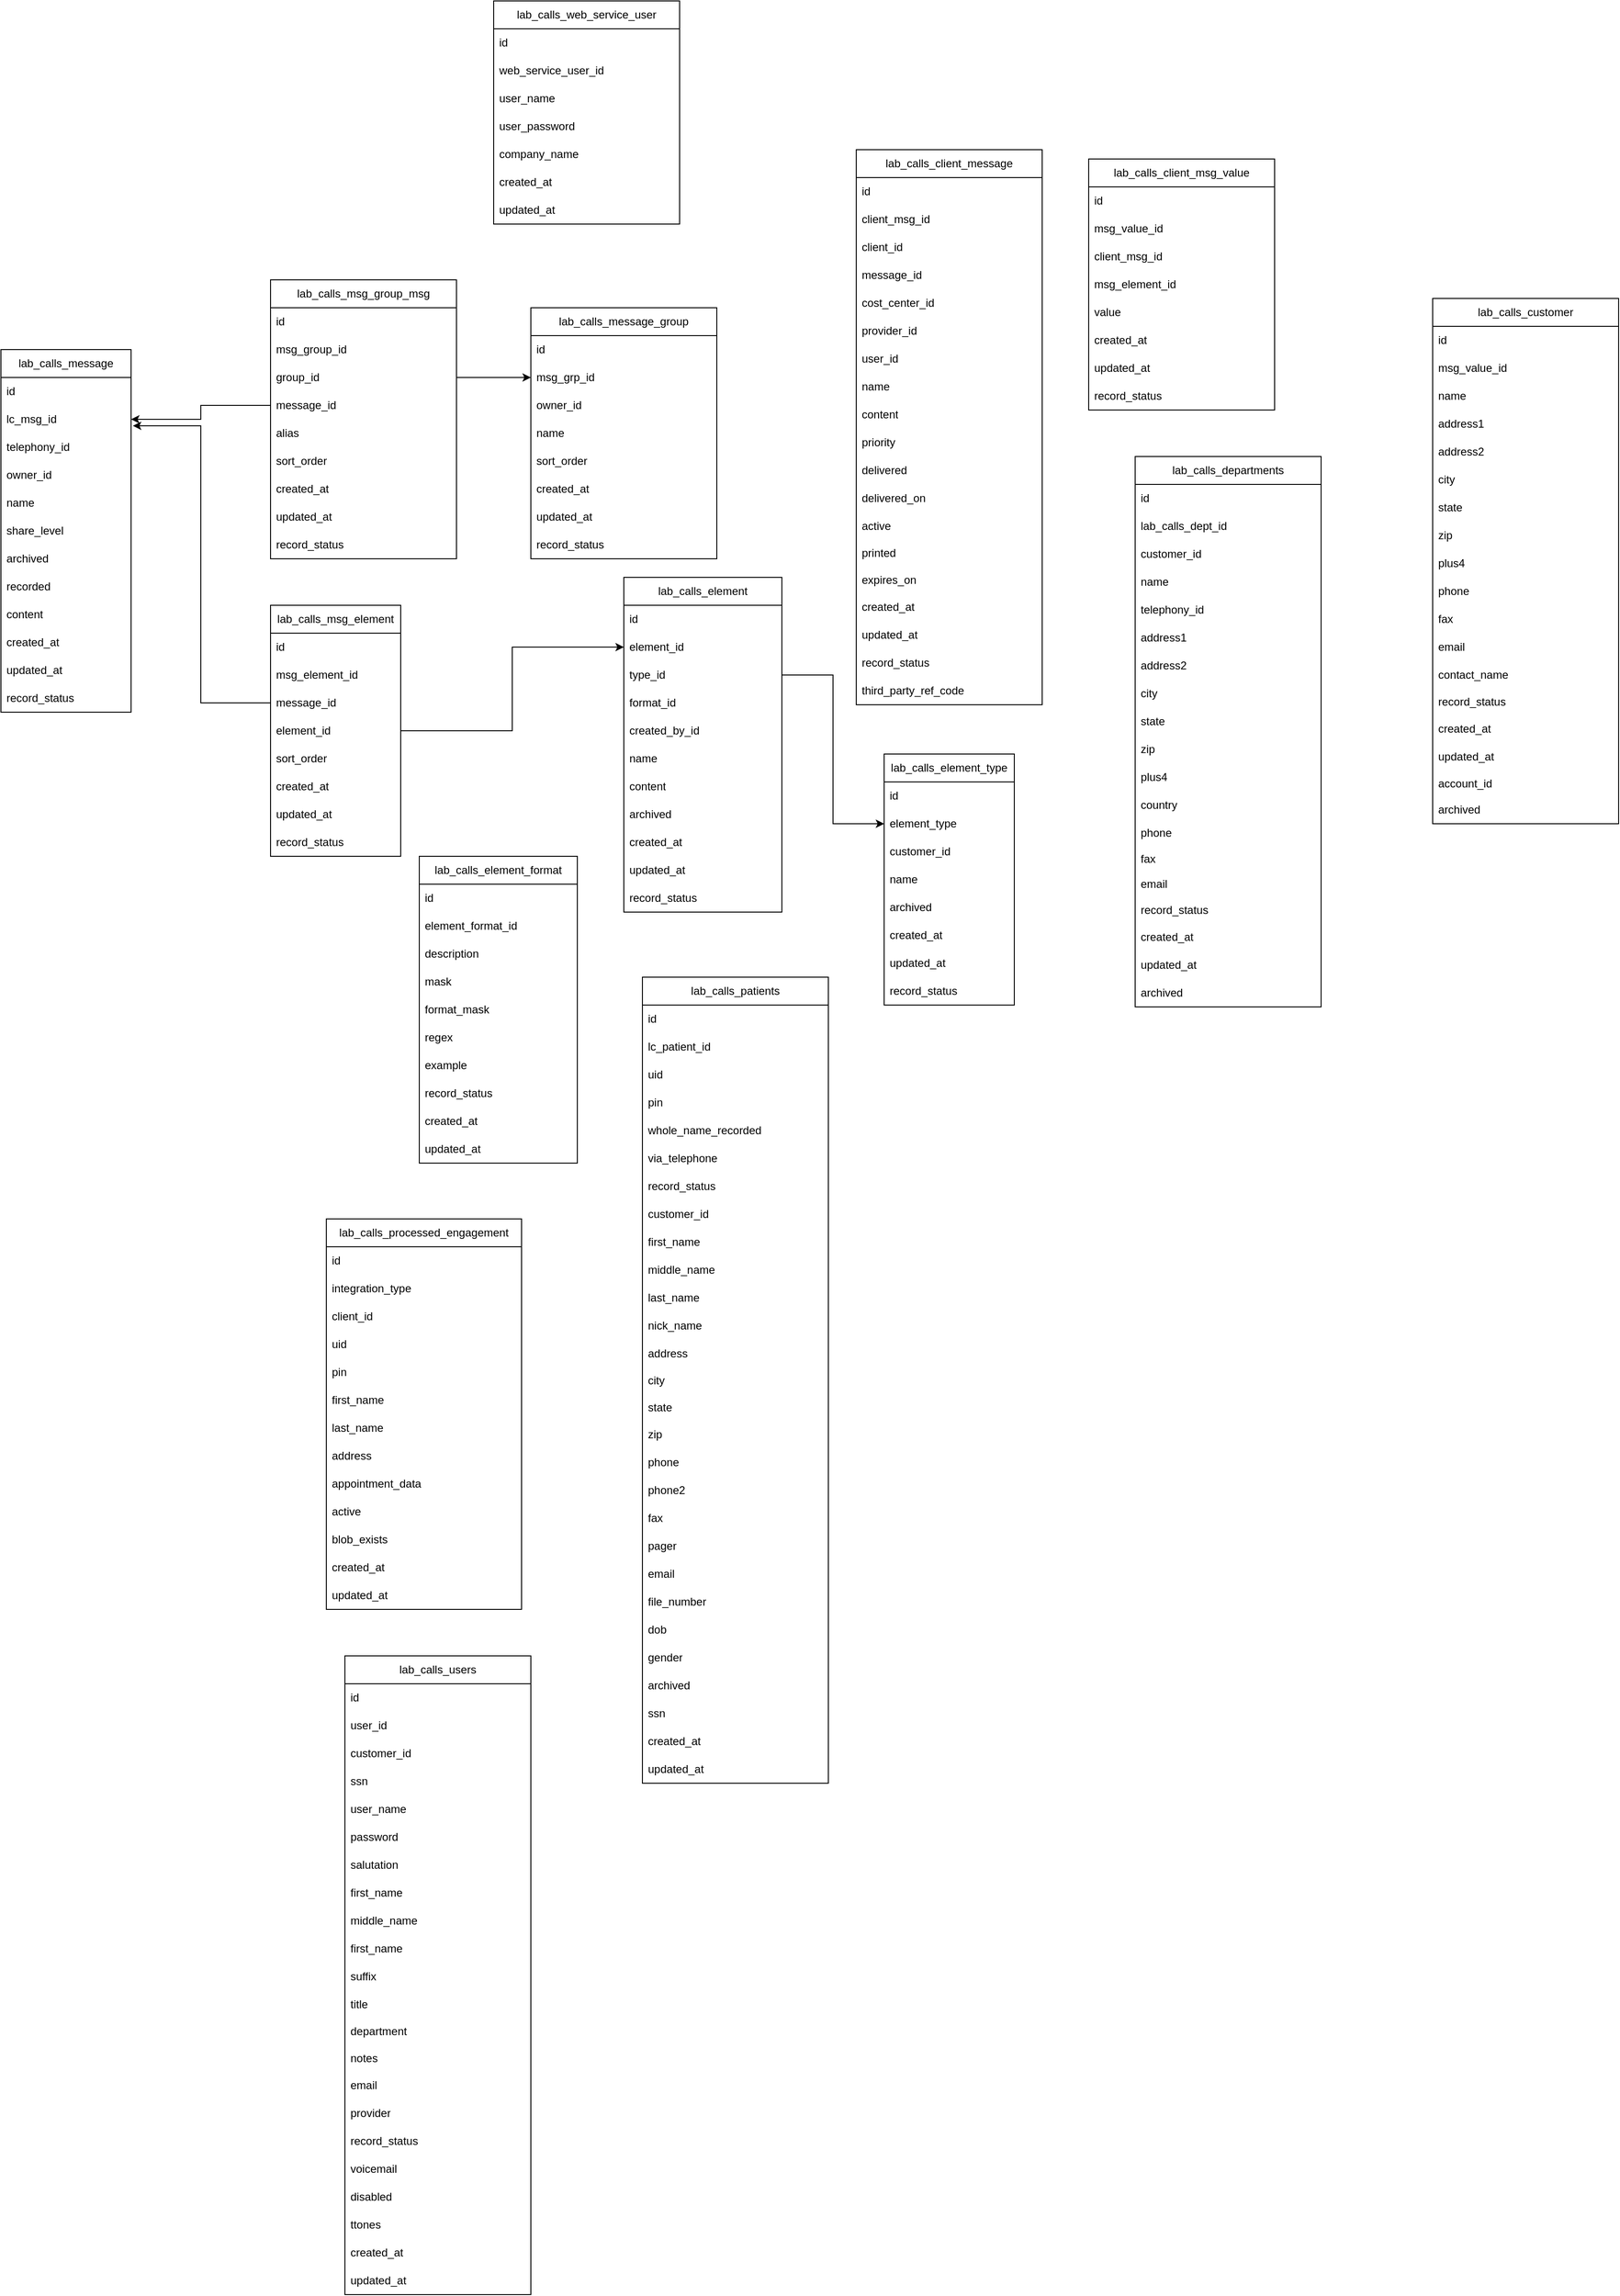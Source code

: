 <mxfile version="21.6.5" type="github">
  <diagram name="Page-1" id="hsmpc0lKsztuWJvsMv_W">
    <mxGraphModel dx="1694" dy="2030" grid="1" gridSize="10" guides="1" tooltips="1" connect="1" arrows="1" fold="1" page="1" pageScale="1" pageWidth="827" pageHeight="1169" math="0" shadow="0">
      <root>
        <mxCell id="0" />
        <mxCell id="1" parent="0" />
        <mxCell id="Vf7Zd-dQHtkDnwMWHIAe-5" value="lab_calls_message" style="swimlane;fontStyle=0;childLayout=stackLayout;horizontal=1;startSize=30;horizontalStack=0;resizeParent=1;resizeParentMax=0;resizeLast=0;collapsible=1;marginBottom=0;whiteSpace=wrap;html=1;" parent="1" vertex="1">
          <mxGeometry x="10" y="-215" width="140" height="390" as="geometry" />
        </mxCell>
        <mxCell id="Vf7Zd-dQHtkDnwMWHIAe-6" value="id" style="text;strokeColor=none;fillColor=none;align=left;verticalAlign=middle;spacingLeft=4;spacingRight=4;overflow=hidden;points=[[0,0.5],[1,0.5]];portConstraint=eastwest;rotatable=0;whiteSpace=wrap;html=1;" parent="Vf7Zd-dQHtkDnwMWHIAe-5" vertex="1">
          <mxGeometry y="30" width="140" height="30" as="geometry" />
        </mxCell>
        <mxCell id="Vf7Zd-dQHtkDnwMWHIAe-7" value="lc_msg_id" style="text;strokeColor=none;fillColor=none;align=left;verticalAlign=middle;spacingLeft=4;spacingRight=4;overflow=hidden;points=[[0,0.5],[1,0.5]];portConstraint=eastwest;rotatable=0;whiteSpace=wrap;html=1;" parent="Vf7Zd-dQHtkDnwMWHIAe-5" vertex="1">
          <mxGeometry y="60" width="140" height="30" as="geometry" />
        </mxCell>
        <mxCell id="Vf7Zd-dQHtkDnwMWHIAe-8" value="telephony_id" style="text;strokeColor=none;fillColor=none;align=left;verticalAlign=middle;spacingLeft=4;spacingRight=4;overflow=hidden;points=[[0,0.5],[1,0.5]];portConstraint=eastwest;rotatable=0;whiteSpace=wrap;html=1;" parent="Vf7Zd-dQHtkDnwMWHIAe-5" vertex="1">
          <mxGeometry y="90" width="140" height="30" as="geometry" />
        </mxCell>
        <mxCell id="Vf7Zd-dQHtkDnwMWHIAe-9" value="owner_id" style="text;strokeColor=none;fillColor=none;align=left;verticalAlign=middle;spacingLeft=4;spacingRight=4;overflow=hidden;points=[[0,0.5],[1,0.5]];portConstraint=eastwest;rotatable=0;whiteSpace=wrap;html=1;" parent="Vf7Zd-dQHtkDnwMWHIAe-5" vertex="1">
          <mxGeometry y="120" width="140" height="30" as="geometry" />
        </mxCell>
        <mxCell id="Vf7Zd-dQHtkDnwMWHIAe-10" value="name" style="text;strokeColor=none;fillColor=none;align=left;verticalAlign=middle;spacingLeft=4;spacingRight=4;overflow=hidden;points=[[0,0.5],[1,0.5]];portConstraint=eastwest;rotatable=0;whiteSpace=wrap;html=1;" parent="Vf7Zd-dQHtkDnwMWHIAe-5" vertex="1">
          <mxGeometry y="150" width="140" height="30" as="geometry" />
        </mxCell>
        <mxCell id="Vf7Zd-dQHtkDnwMWHIAe-11" value="share_level" style="text;strokeColor=none;fillColor=none;align=left;verticalAlign=middle;spacingLeft=4;spacingRight=4;overflow=hidden;points=[[0,0.5],[1,0.5]];portConstraint=eastwest;rotatable=0;whiteSpace=wrap;html=1;" parent="Vf7Zd-dQHtkDnwMWHIAe-5" vertex="1">
          <mxGeometry y="180" width="140" height="30" as="geometry" />
        </mxCell>
        <mxCell id="Vf7Zd-dQHtkDnwMWHIAe-19" value="archived" style="text;strokeColor=none;fillColor=none;align=left;verticalAlign=middle;spacingLeft=4;spacingRight=4;overflow=hidden;points=[[0,0.5],[1,0.5]];portConstraint=eastwest;rotatable=0;whiteSpace=wrap;html=1;" parent="Vf7Zd-dQHtkDnwMWHIAe-5" vertex="1">
          <mxGeometry y="210" width="140" height="30" as="geometry" />
        </mxCell>
        <mxCell id="Vf7Zd-dQHtkDnwMWHIAe-20" value="recorded" style="text;strokeColor=none;fillColor=none;align=left;verticalAlign=middle;spacingLeft=4;spacingRight=4;overflow=hidden;points=[[0,0.5],[1,0.5]];portConstraint=eastwest;rotatable=0;whiteSpace=wrap;html=1;" parent="Vf7Zd-dQHtkDnwMWHIAe-5" vertex="1">
          <mxGeometry y="240" width="140" height="30" as="geometry" />
        </mxCell>
        <mxCell id="Vf7Zd-dQHtkDnwMWHIAe-30" value="content" style="text;strokeColor=none;fillColor=none;align=left;verticalAlign=middle;spacingLeft=4;spacingRight=4;overflow=hidden;points=[[0,0.5],[1,0.5]];portConstraint=eastwest;rotatable=0;whiteSpace=wrap;html=1;" parent="Vf7Zd-dQHtkDnwMWHIAe-5" vertex="1">
          <mxGeometry y="270" width="140" height="30" as="geometry" />
        </mxCell>
        <mxCell id="Vf7Zd-dQHtkDnwMWHIAe-41" value="created_at" style="text;strokeColor=none;fillColor=none;align=left;verticalAlign=middle;spacingLeft=4;spacingRight=4;overflow=hidden;points=[[0,0.5],[1,0.5]];portConstraint=eastwest;rotatable=0;whiteSpace=wrap;html=1;" parent="Vf7Zd-dQHtkDnwMWHIAe-5" vertex="1">
          <mxGeometry y="300" width="140" height="30" as="geometry" />
        </mxCell>
        <mxCell id="Vf7Zd-dQHtkDnwMWHIAe-42" value="updated_at" style="text;strokeColor=none;fillColor=none;align=left;verticalAlign=middle;spacingLeft=4;spacingRight=4;overflow=hidden;points=[[0,0.5],[1,0.5]];portConstraint=eastwest;rotatable=0;whiteSpace=wrap;html=1;" parent="Vf7Zd-dQHtkDnwMWHIAe-5" vertex="1">
          <mxGeometry y="330" width="140" height="30" as="geometry" />
        </mxCell>
        <mxCell id="Vf7Zd-dQHtkDnwMWHIAe-43" value="record_status" style="text;strokeColor=none;fillColor=none;align=left;verticalAlign=middle;spacingLeft=4;spacingRight=4;overflow=hidden;points=[[0,0.5],[1,0.5]];portConstraint=eastwest;rotatable=0;whiteSpace=wrap;html=1;" parent="Vf7Zd-dQHtkDnwMWHIAe-5" vertex="1">
          <mxGeometry y="360" width="140" height="30" as="geometry" />
        </mxCell>
        <mxCell id="Vf7Zd-dQHtkDnwMWHIAe-44" value="lab_calls_msg_element" style="swimlane;fontStyle=0;childLayout=stackLayout;horizontal=1;startSize=30;horizontalStack=0;resizeParent=1;resizeParentMax=0;resizeLast=0;collapsible=1;marginBottom=0;whiteSpace=wrap;html=1;" parent="1" vertex="1">
          <mxGeometry x="300" y="60" width="140" height="270" as="geometry" />
        </mxCell>
        <mxCell id="Vf7Zd-dQHtkDnwMWHIAe-45" value="id" style="text;strokeColor=none;fillColor=none;align=left;verticalAlign=middle;spacingLeft=4;spacingRight=4;overflow=hidden;points=[[0,0.5],[1,0.5]];portConstraint=eastwest;rotatable=0;whiteSpace=wrap;html=1;" parent="Vf7Zd-dQHtkDnwMWHIAe-44" vertex="1">
          <mxGeometry y="30" width="140" height="30" as="geometry" />
        </mxCell>
        <mxCell id="Vf7Zd-dQHtkDnwMWHIAe-46" value="msg_element_id" style="text;strokeColor=none;fillColor=none;align=left;verticalAlign=middle;spacingLeft=4;spacingRight=4;overflow=hidden;points=[[0,0.5],[1,0.5]];portConstraint=eastwest;rotatable=0;whiteSpace=wrap;html=1;" parent="Vf7Zd-dQHtkDnwMWHIAe-44" vertex="1">
          <mxGeometry y="60" width="140" height="30" as="geometry" />
        </mxCell>
        <mxCell id="Vf7Zd-dQHtkDnwMWHIAe-47" value="message_id" style="text;strokeColor=none;fillColor=none;align=left;verticalAlign=middle;spacingLeft=4;spacingRight=4;overflow=hidden;points=[[0,0.5],[1,0.5]];portConstraint=eastwest;rotatable=0;whiteSpace=wrap;html=1;" parent="Vf7Zd-dQHtkDnwMWHIAe-44" vertex="1">
          <mxGeometry y="90" width="140" height="30" as="geometry" />
        </mxCell>
        <mxCell id="Vf7Zd-dQHtkDnwMWHIAe-48" value="element_id" style="text;strokeColor=none;fillColor=none;align=left;verticalAlign=middle;spacingLeft=4;spacingRight=4;overflow=hidden;points=[[0,0.5],[1,0.5]];portConstraint=eastwest;rotatable=0;whiteSpace=wrap;html=1;" parent="Vf7Zd-dQHtkDnwMWHIAe-44" vertex="1">
          <mxGeometry y="120" width="140" height="30" as="geometry" />
        </mxCell>
        <mxCell id="Vf7Zd-dQHtkDnwMWHIAe-49" value="sort_order" style="text;strokeColor=none;fillColor=none;align=left;verticalAlign=middle;spacingLeft=4;spacingRight=4;overflow=hidden;points=[[0,0.5],[1,0.5]];portConstraint=eastwest;rotatable=0;whiteSpace=wrap;html=1;" parent="Vf7Zd-dQHtkDnwMWHIAe-44" vertex="1">
          <mxGeometry y="150" width="140" height="30" as="geometry" />
        </mxCell>
        <mxCell id="Vf7Zd-dQHtkDnwMWHIAe-54" value="created_at" style="text;strokeColor=none;fillColor=none;align=left;verticalAlign=middle;spacingLeft=4;spacingRight=4;overflow=hidden;points=[[0,0.5],[1,0.5]];portConstraint=eastwest;rotatable=0;whiteSpace=wrap;html=1;" parent="Vf7Zd-dQHtkDnwMWHIAe-44" vertex="1">
          <mxGeometry y="180" width="140" height="30" as="geometry" />
        </mxCell>
        <mxCell id="Vf7Zd-dQHtkDnwMWHIAe-55" value="updated_at" style="text;strokeColor=none;fillColor=none;align=left;verticalAlign=middle;spacingLeft=4;spacingRight=4;overflow=hidden;points=[[0,0.5],[1,0.5]];portConstraint=eastwest;rotatable=0;whiteSpace=wrap;html=1;" parent="Vf7Zd-dQHtkDnwMWHIAe-44" vertex="1">
          <mxGeometry y="210" width="140" height="30" as="geometry" />
        </mxCell>
        <mxCell id="Vf7Zd-dQHtkDnwMWHIAe-56" value="record_status" style="text;strokeColor=none;fillColor=none;align=left;verticalAlign=middle;spacingLeft=4;spacingRight=4;overflow=hidden;points=[[0,0.5],[1,0.5]];portConstraint=eastwest;rotatable=0;whiteSpace=wrap;html=1;" parent="Vf7Zd-dQHtkDnwMWHIAe-44" vertex="1">
          <mxGeometry y="240" width="140" height="30" as="geometry" />
        </mxCell>
        <mxCell id="Vf7Zd-dQHtkDnwMWHIAe-57" value="lab_calls_element" style="swimlane;fontStyle=0;childLayout=stackLayout;horizontal=1;startSize=30;horizontalStack=0;resizeParent=1;resizeParentMax=0;resizeLast=0;collapsible=1;marginBottom=0;whiteSpace=wrap;html=1;" parent="1" vertex="1">
          <mxGeometry x="680" y="30" width="170" height="360" as="geometry" />
        </mxCell>
        <mxCell id="Vf7Zd-dQHtkDnwMWHIAe-58" value="id" style="text;strokeColor=none;fillColor=none;align=left;verticalAlign=middle;spacingLeft=4;spacingRight=4;overflow=hidden;points=[[0,0.5],[1,0.5]];portConstraint=eastwest;rotatable=0;whiteSpace=wrap;html=1;" parent="Vf7Zd-dQHtkDnwMWHIAe-57" vertex="1">
          <mxGeometry y="30" width="170" height="30" as="geometry" />
        </mxCell>
        <mxCell id="Vf7Zd-dQHtkDnwMWHIAe-59" value="element_id" style="text;strokeColor=none;fillColor=none;align=left;verticalAlign=middle;spacingLeft=4;spacingRight=4;overflow=hidden;points=[[0,0.5],[1,0.5]];portConstraint=eastwest;rotatable=0;whiteSpace=wrap;html=1;" parent="Vf7Zd-dQHtkDnwMWHIAe-57" vertex="1">
          <mxGeometry y="60" width="170" height="30" as="geometry" />
        </mxCell>
        <mxCell id="Vf7Zd-dQHtkDnwMWHIAe-60" value="type_id" style="text;strokeColor=none;fillColor=none;align=left;verticalAlign=middle;spacingLeft=4;spacingRight=4;overflow=hidden;points=[[0,0.5],[1,0.5]];portConstraint=eastwest;rotatable=0;whiteSpace=wrap;html=1;" parent="Vf7Zd-dQHtkDnwMWHIAe-57" vertex="1">
          <mxGeometry y="90" width="170" height="30" as="geometry" />
        </mxCell>
        <mxCell id="Vf7Zd-dQHtkDnwMWHIAe-61" value="format_id" style="text;strokeColor=none;fillColor=none;align=left;verticalAlign=middle;spacingLeft=4;spacingRight=4;overflow=hidden;points=[[0,0.5],[1,0.5]];portConstraint=eastwest;rotatable=0;whiteSpace=wrap;html=1;" parent="Vf7Zd-dQHtkDnwMWHIAe-57" vertex="1">
          <mxGeometry y="120" width="170" height="30" as="geometry" />
        </mxCell>
        <mxCell id="Vf7Zd-dQHtkDnwMWHIAe-62" value="created_by_id" style="text;strokeColor=none;fillColor=none;align=left;verticalAlign=middle;spacingLeft=4;spacingRight=4;overflow=hidden;points=[[0,0.5],[1,0.5]];portConstraint=eastwest;rotatable=0;whiteSpace=wrap;html=1;" parent="Vf7Zd-dQHtkDnwMWHIAe-57" vertex="1">
          <mxGeometry y="150" width="170" height="30" as="geometry" />
        </mxCell>
        <mxCell id="Vf7Zd-dQHtkDnwMWHIAe-63" value="name" style="text;strokeColor=none;fillColor=none;align=left;verticalAlign=middle;spacingLeft=4;spacingRight=4;overflow=hidden;points=[[0,0.5],[1,0.5]];portConstraint=eastwest;rotatable=0;whiteSpace=wrap;html=1;" parent="Vf7Zd-dQHtkDnwMWHIAe-57" vertex="1">
          <mxGeometry y="180" width="170" height="30" as="geometry" />
        </mxCell>
        <mxCell id="Vf7Zd-dQHtkDnwMWHIAe-66" value="content" style="text;strokeColor=none;fillColor=none;align=left;verticalAlign=middle;spacingLeft=4;spacingRight=4;overflow=hidden;points=[[0,0.5],[1,0.5]];portConstraint=eastwest;rotatable=0;whiteSpace=wrap;html=1;" parent="Vf7Zd-dQHtkDnwMWHIAe-57" vertex="1">
          <mxGeometry y="210" width="170" height="30" as="geometry" />
        </mxCell>
        <mxCell id="Vf7Zd-dQHtkDnwMWHIAe-71" value="archived" style="text;strokeColor=none;fillColor=none;align=left;verticalAlign=middle;spacingLeft=4;spacingRight=4;overflow=hidden;points=[[0,0.5],[1,0.5]];portConstraint=eastwest;rotatable=0;whiteSpace=wrap;html=1;" parent="Vf7Zd-dQHtkDnwMWHIAe-57" vertex="1">
          <mxGeometry y="240" width="170" height="30" as="geometry" />
        </mxCell>
        <mxCell id="Vf7Zd-dQHtkDnwMWHIAe-67" value="created_at" style="text;strokeColor=none;fillColor=none;align=left;verticalAlign=middle;spacingLeft=4;spacingRight=4;overflow=hidden;points=[[0,0.5],[1,0.5]];portConstraint=eastwest;rotatable=0;whiteSpace=wrap;html=1;" parent="Vf7Zd-dQHtkDnwMWHIAe-57" vertex="1">
          <mxGeometry y="270" width="170" height="30" as="geometry" />
        </mxCell>
        <mxCell id="Vf7Zd-dQHtkDnwMWHIAe-68" value="updated_at" style="text;strokeColor=none;fillColor=none;align=left;verticalAlign=middle;spacingLeft=4;spacingRight=4;overflow=hidden;points=[[0,0.5],[1,0.5]];portConstraint=eastwest;rotatable=0;whiteSpace=wrap;html=1;" parent="Vf7Zd-dQHtkDnwMWHIAe-57" vertex="1">
          <mxGeometry y="300" width="170" height="30" as="geometry" />
        </mxCell>
        <mxCell id="Vf7Zd-dQHtkDnwMWHIAe-69" value="record_status" style="text;strokeColor=none;fillColor=none;align=left;verticalAlign=middle;spacingLeft=4;spacingRight=4;overflow=hidden;points=[[0,0.5],[1,0.5]];portConstraint=eastwest;rotatable=0;whiteSpace=wrap;html=1;" parent="Vf7Zd-dQHtkDnwMWHIAe-57" vertex="1">
          <mxGeometry y="330" width="170" height="30" as="geometry" />
        </mxCell>
        <mxCell id="Vf7Zd-dQHtkDnwMWHIAe-72" value="lab_calls_message_group" style="swimlane;fontStyle=0;childLayout=stackLayout;horizontal=1;startSize=30;horizontalStack=0;resizeParent=1;resizeParentMax=0;resizeLast=0;collapsible=1;marginBottom=0;whiteSpace=wrap;html=1;" parent="1" vertex="1">
          <mxGeometry x="580" y="-260" width="200" height="270" as="geometry" />
        </mxCell>
        <mxCell id="Vf7Zd-dQHtkDnwMWHIAe-73" value="id" style="text;strokeColor=none;fillColor=none;align=left;verticalAlign=middle;spacingLeft=4;spacingRight=4;overflow=hidden;points=[[0,0.5],[1,0.5]];portConstraint=eastwest;rotatable=0;whiteSpace=wrap;html=1;" parent="Vf7Zd-dQHtkDnwMWHIAe-72" vertex="1">
          <mxGeometry y="30" width="200" height="30" as="geometry" />
        </mxCell>
        <mxCell id="Vf7Zd-dQHtkDnwMWHIAe-74" value="msg_grp_id" style="text;strokeColor=none;fillColor=none;align=left;verticalAlign=middle;spacingLeft=4;spacingRight=4;overflow=hidden;points=[[0,0.5],[1,0.5]];portConstraint=eastwest;rotatable=0;whiteSpace=wrap;html=1;" parent="Vf7Zd-dQHtkDnwMWHIAe-72" vertex="1">
          <mxGeometry y="60" width="200" height="30" as="geometry" />
        </mxCell>
        <mxCell id="Vf7Zd-dQHtkDnwMWHIAe-75" value="owner_id" style="text;strokeColor=none;fillColor=none;align=left;verticalAlign=middle;spacingLeft=4;spacingRight=4;overflow=hidden;points=[[0,0.5],[1,0.5]];portConstraint=eastwest;rotatable=0;whiteSpace=wrap;html=1;" parent="Vf7Zd-dQHtkDnwMWHIAe-72" vertex="1">
          <mxGeometry y="90" width="200" height="30" as="geometry" />
        </mxCell>
        <mxCell id="Vf7Zd-dQHtkDnwMWHIAe-76" value="name" style="text;strokeColor=none;fillColor=none;align=left;verticalAlign=middle;spacingLeft=4;spacingRight=4;overflow=hidden;points=[[0,0.5],[1,0.5]];portConstraint=eastwest;rotatable=0;whiteSpace=wrap;html=1;" parent="Vf7Zd-dQHtkDnwMWHIAe-72" vertex="1">
          <mxGeometry y="120" width="200" height="30" as="geometry" />
        </mxCell>
        <mxCell id="Vf7Zd-dQHtkDnwMWHIAe-77" value="sort_order" style="text;strokeColor=none;fillColor=none;align=left;verticalAlign=middle;spacingLeft=4;spacingRight=4;overflow=hidden;points=[[0,0.5],[1,0.5]];portConstraint=eastwest;rotatable=0;whiteSpace=wrap;html=1;" parent="Vf7Zd-dQHtkDnwMWHIAe-72" vertex="1">
          <mxGeometry y="150" width="200" height="30" as="geometry" />
        </mxCell>
        <mxCell id="Vf7Zd-dQHtkDnwMWHIAe-78" value="created_at" style="text;strokeColor=none;fillColor=none;align=left;verticalAlign=middle;spacingLeft=4;spacingRight=4;overflow=hidden;points=[[0,0.5],[1,0.5]];portConstraint=eastwest;rotatable=0;whiteSpace=wrap;html=1;" parent="Vf7Zd-dQHtkDnwMWHIAe-72" vertex="1">
          <mxGeometry y="180" width="200" height="30" as="geometry" />
        </mxCell>
        <mxCell id="Vf7Zd-dQHtkDnwMWHIAe-79" value="updated_at" style="text;strokeColor=none;fillColor=none;align=left;verticalAlign=middle;spacingLeft=4;spacingRight=4;overflow=hidden;points=[[0,0.5],[1,0.5]];portConstraint=eastwest;rotatable=0;whiteSpace=wrap;html=1;" parent="Vf7Zd-dQHtkDnwMWHIAe-72" vertex="1">
          <mxGeometry y="210" width="200" height="30" as="geometry" />
        </mxCell>
        <mxCell id="Vf7Zd-dQHtkDnwMWHIAe-80" value="record_status" style="text;strokeColor=none;fillColor=none;align=left;verticalAlign=middle;spacingLeft=4;spacingRight=4;overflow=hidden;points=[[0,0.5],[1,0.5]];portConstraint=eastwest;rotatable=0;whiteSpace=wrap;html=1;" parent="Vf7Zd-dQHtkDnwMWHIAe-72" vertex="1">
          <mxGeometry y="240" width="200" height="30" as="geometry" />
        </mxCell>
        <mxCell id="Vf7Zd-dQHtkDnwMWHIAe-81" value="&lt;div&gt;lab_calls_msg_group_msg&lt;/div&gt;" style="swimlane;fontStyle=0;childLayout=stackLayout;horizontal=1;startSize=30;horizontalStack=0;resizeParent=1;resizeParentMax=0;resizeLast=0;collapsible=1;marginBottom=0;whiteSpace=wrap;html=1;" parent="1" vertex="1">
          <mxGeometry x="300" y="-290" width="200" height="300" as="geometry" />
        </mxCell>
        <mxCell id="Vf7Zd-dQHtkDnwMWHIAe-82" value="id" style="text;strokeColor=none;fillColor=none;align=left;verticalAlign=middle;spacingLeft=4;spacingRight=4;overflow=hidden;points=[[0,0.5],[1,0.5]];portConstraint=eastwest;rotatable=0;whiteSpace=wrap;html=1;" parent="Vf7Zd-dQHtkDnwMWHIAe-81" vertex="1">
          <mxGeometry y="30" width="200" height="30" as="geometry" />
        </mxCell>
        <mxCell id="Vf7Zd-dQHtkDnwMWHIAe-83" value="msg_group_id" style="text;strokeColor=none;fillColor=none;align=left;verticalAlign=middle;spacingLeft=4;spacingRight=4;overflow=hidden;points=[[0,0.5],[1,0.5]];portConstraint=eastwest;rotatable=0;whiteSpace=wrap;html=1;" parent="Vf7Zd-dQHtkDnwMWHIAe-81" vertex="1">
          <mxGeometry y="60" width="200" height="30" as="geometry" />
        </mxCell>
        <mxCell id="Vf7Zd-dQHtkDnwMWHIAe-84" value="group_id" style="text;strokeColor=none;fillColor=none;align=left;verticalAlign=middle;spacingLeft=4;spacingRight=4;overflow=hidden;points=[[0,0.5],[1,0.5]];portConstraint=eastwest;rotatable=0;whiteSpace=wrap;html=1;" parent="Vf7Zd-dQHtkDnwMWHIAe-81" vertex="1">
          <mxGeometry y="90" width="200" height="30" as="geometry" />
        </mxCell>
        <mxCell id="Vf7Zd-dQHtkDnwMWHIAe-85" value="message_id" style="text;strokeColor=none;fillColor=none;align=left;verticalAlign=middle;spacingLeft=4;spacingRight=4;overflow=hidden;points=[[0,0.5],[1,0.5]];portConstraint=eastwest;rotatable=0;whiteSpace=wrap;html=1;" parent="Vf7Zd-dQHtkDnwMWHIAe-81" vertex="1">
          <mxGeometry y="120" width="200" height="30" as="geometry" />
        </mxCell>
        <mxCell id="Vf7Zd-dQHtkDnwMWHIAe-86" value="alias" style="text;strokeColor=none;fillColor=none;align=left;verticalAlign=middle;spacingLeft=4;spacingRight=4;overflow=hidden;points=[[0,0.5],[1,0.5]];portConstraint=eastwest;rotatable=0;whiteSpace=wrap;html=1;" parent="Vf7Zd-dQHtkDnwMWHIAe-81" vertex="1">
          <mxGeometry y="150" width="200" height="30" as="geometry" />
        </mxCell>
        <mxCell id="Vf7Zd-dQHtkDnwMWHIAe-90" value="sort_order" style="text;strokeColor=none;fillColor=none;align=left;verticalAlign=middle;spacingLeft=4;spacingRight=4;overflow=hidden;points=[[0,0.5],[1,0.5]];portConstraint=eastwest;rotatable=0;whiteSpace=wrap;html=1;" parent="Vf7Zd-dQHtkDnwMWHIAe-81" vertex="1">
          <mxGeometry y="180" width="200" height="30" as="geometry" />
        </mxCell>
        <mxCell id="Vf7Zd-dQHtkDnwMWHIAe-87" value="created_at" style="text;strokeColor=none;fillColor=none;align=left;verticalAlign=middle;spacingLeft=4;spacingRight=4;overflow=hidden;points=[[0,0.5],[1,0.5]];portConstraint=eastwest;rotatable=0;whiteSpace=wrap;html=1;" parent="Vf7Zd-dQHtkDnwMWHIAe-81" vertex="1">
          <mxGeometry y="210" width="200" height="30" as="geometry" />
        </mxCell>
        <mxCell id="Vf7Zd-dQHtkDnwMWHIAe-88" value="updated_at" style="text;strokeColor=none;fillColor=none;align=left;verticalAlign=middle;spacingLeft=4;spacingRight=4;overflow=hidden;points=[[0,0.5],[1,0.5]];portConstraint=eastwest;rotatable=0;whiteSpace=wrap;html=1;" parent="Vf7Zd-dQHtkDnwMWHIAe-81" vertex="1">
          <mxGeometry y="240" width="200" height="30" as="geometry" />
        </mxCell>
        <mxCell id="Vf7Zd-dQHtkDnwMWHIAe-89" value="record_status" style="text;strokeColor=none;fillColor=none;align=left;verticalAlign=middle;spacingLeft=4;spacingRight=4;overflow=hidden;points=[[0,0.5],[1,0.5]];portConstraint=eastwest;rotatable=0;whiteSpace=wrap;html=1;" parent="Vf7Zd-dQHtkDnwMWHIAe-81" vertex="1">
          <mxGeometry y="270" width="200" height="30" as="geometry" />
        </mxCell>
        <mxCell id="Vf7Zd-dQHtkDnwMWHIAe-100" style="edgeStyle=orthogonalEdgeStyle;rounded=0;orthogonalLoop=1;jettySize=auto;html=1;exitX=0;exitY=0.5;exitDx=0;exitDy=0;entryX=1;entryY=0.5;entryDx=0;entryDy=0;" parent="1" source="Vf7Zd-dQHtkDnwMWHIAe-85" target="Vf7Zd-dQHtkDnwMWHIAe-7" edge="1">
          <mxGeometry relative="1" as="geometry" />
        </mxCell>
        <mxCell id="Vf7Zd-dQHtkDnwMWHIAe-103" style="edgeStyle=orthogonalEdgeStyle;rounded=0;orthogonalLoop=1;jettySize=auto;html=1;entryX=1.014;entryY=0.733;entryDx=0;entryDy=0;entryPerimeter=0;" parent="1" source="Vf7Zd-dQHtkDnwMWHIAe-47" target="Vf7Zd-dQHtkDnwMWHIAe-7" edge="1">
          <mxGeometry relative="1" as="geometry" />
        </mxCell>
        <mxCell id="Vf7Zd-dQHtkDnwMWHIAe-104" style="edgeStyle=orthogonalEdgeStyle;rounded=0;orthogonalLoop=1;jettySize=auto;html=1;entryX=0;entryY=0.5;entryDx=0;entryDy=0;" parent="1" source="Vf7Zd-dQHtkDnwMWHIAe-48" target="Vf7Zd-dQHtkDnwMWHIAe-59" edge="1">
          <mxGeometry relative="1" as="geometry" />
        </mxCell>
        <mxCell id="Vf7Zd-dQHtkDnwMWHIAe-106" style="edgeStyle=orthogonalEdgeStyle;rounded=0;orthogonalLoop=1;jettySize=auto;html=1;exitX=1;exitY=0.5;exitDx=0;exitDy=0;entryX=0;entryY=0.5;entryDx=0;entryDy=0;" parent="1" source="Vf7Zd-dQHtkDnwMWHIAe-84" target="Vf7Zd-dQHtkDnwMWHIAe-74" edge="1">
          <mxGeometry relative="1" as="geometry" />
        </mxCell>
        <mxCell id="Vf7Zd-dQHtkDnwMWHIAe-107" value="lab_calls_element_type" style="swimlane;fontStyle=0;childLayout=stackLayout;horizontal=1;startSize=30;horizontalStack=0;resizeParent=1;resizeParentMax=0;resizeLast=0;collapsible=1;marginBottom=0;whiteSpace=wrap;html=1;" parent="1" vertex="1">
          <mxGeometry x="960" y="220" width="140" height="270" as="geometry" />
        </mxCell>
        <mxCell id="Vf7Zd-dQHtkDnwMWHIAe-108" value="id" style="text;strokeColor=none;fillColor=none;align=left;verticalAlign=middle;spacingLeft=4;spacingRight=4;overflow=hidden;points=[[0,0.5],[1,0.5]];portConstraint=eastwest;rotatable=0;whiteSpace=wrap;html=1;" parent="Vf7Zd-dQHtkDnwMWHIAe-107" vertex="1">
          <mxGeometry y="30" width="140" height="30" as="geometry" />
        </mxCell>
        <mxCell id="Vf7Zd-dQHtkDnwMWHIAe-109" value="&lt;div&gt;element_type&lt;/div&gt;" style="text;strokeColor=none;fillColor=none;align=left;verticalAlign=middle;spacingLeft=4;spacingRight=4;overflow=hidden;points=[[0,0.5],[1,0.5]];portConstraint=eastwest;rotatable=0;whiteSpace=wrap;html=1;" parent="Vf7Zd-dQHtkDnwMWHIAe-107" vertex="1">
          <mxGeometry y="60" width="140" height="30" as="geometry" />
        </mxCell>
        <mxCell id="Vf7Zd-dQHtkDnwMWHIAe-110" value="customer_id" style="text;strokeColor=none;fillColor=none;align=left;verticalAlign=middle;spacingLeft=4;spacingRight=4;overflow=hidden;points=[[0,0.5],[1,0.5]];portConstraint=eastwest;rotatable=0;whiteSpace=wrap;html=1;" parent="Vf7Zd-dQHtkDnwMWHIAe-107" vertex="1">
          <mxGeometry y="90" width="140" height="30" as="geometry" />
        </mxCell>
        <mxCell id="Vf7Zd-dQHtkDnwMWHIAe-111" value="name" style="text;strokeColor=none;fillColor=none;align=left;verticalAlign=middle;spacingLeft=4;spacingRight=4;overflow=hidden;points=[[0,0.5],[1,0.5]];portConstraint=eastwest;rotatable=0;whiteSpace=wrap;html=1;" parent="Vf7Zd-dQHtkDnwMWHIAe-107" vertex="1">
          <mxGeometry y="120" width="140" height="30" as="geometry" />
        </mxCell>
        <mxCell id="Vf7Zd-dQHtkDnwMWHIAe-112" value="archived" style="text;strokeColor=none;fillColor=none;align=left;verticalAlign=middle;spacingLeft=4;spacingRight=4;overflow=hidden;points=[[0,0.5],[1,0.5]];portConstraint=eastwest;rotatable=0;whiteSpace=wrap;html=1;" parent="Vf7Zd-dQHtkDnwMWHIAe-107" vertex="1">
          <mxGeometry y="150" width="140" height="30" as="geometry" />
        </mxCell>
        <mxCell id="Vf7Zd-dQHtkDnwMWHIAe-113" value="created_at" style="text;strokeColor=none;fillColor=none;align=left;verticalAlign=middle;spacingLeft=4;spacingRight=4;overflow=hidden;points=[[0,0.5],[1,0.5]];portConstraint=eastwest;rotatable=0;whiteSpace=wrap;html=1;" parent="Vf7Zd-dQHtkDnwMWHIAe-107" vertex="1">
          <mxGeometry y="180" width="140" height="30" as="geometry" />
        </mxCell>
        <mxCell id="Vf7Zd-dQHtkDnwMWHIAe-114" value="updated_at" style="text;strokeColor=none;fillColor=none;align=left;verticalAlign=middle;spacingLeft=4;spacingRight=4;overflow=hidden;points=[[0,0.5],[1,0.5]];portConstraint=eastwest;rotatable=0;whiteSpace=wrap;html=1;" parent="Vf7Zd-dQHtkDnwMWHIAe-107" vertex="1">
          <mxGeometry y="210" width="140" height="30" as="geometry" />
        </mxCell>
        <mxCell id="Vf7Zd-dQHtkDnwMWHIAe-115" value="record_status" style="text;strokeColor=none;fillColor=none;align=left;verticalAlign=middle;spacingLeft=4;spacingRight=4;overflow=hidden;points=[[0,0.5],[1,0.5]];portConstraint=eastwest;rotatable=0;whiteSpace=wrap;html=1;" parent="Vf7Zd-dQHtkDnwMWHIAe-107" vertex="1">
          <mxGeometry y="240" width="140" height="30" as="geometry" />
        </mxCell>
        <mxCell id="Vf7Zd-dQHtkDnwMWHIAe-117" style="edgeStyle=orthogonalEdgeStyle;rounded=0;orthogonalLoop=1;jettySize=auto;html=1;entryX=0;entryY=0.5;entryDx=0;entryDy=0;" parent="1" source="Vf7Zd-dQHtkDnwMWHIAe-60" target="Vf7Zd-dQHtkDnwMWHIAe-109" edge="1">
          <mxGeometry relative="1" as="geometry" />
        </mxCell>
        <mxCell id="717QsQWMd8ts-e2hGe8L-1" value="lab_calls_client_message" style="swimlane;fontStyle=0;childLayout=stackLayout;horizontal=1;startSize=30;horizontalStack=0;resizeParent=1;resizeParentMax=0;resizeLast=0;collapsible=1;marginBottom=0;whiteSpace=wrap;html=1;" parent="1" vertex="1">
          <mxGeometry x="930" y="-430" width="200" height="597" as="geometry" />
        </mxCell>
        <mxCell id="717QsQWMd8ts-e2hGe8L-2" value="id" style="text;strokeColor=none;fillColor=none;align=left;verticalAlign=middle;spacingLeft=4;spacingRight=4;overflow=hidden;points=[[0,0.5],[1,0.5]];portConstraint=eastwest;rotatable=0;whiteSpace=wrap;html=1;" parent="717QsQWMd8ts-e2hGe8L-1" vertex="1">
          <mxGeometry y="30" width="200" height="30" as="geometry" />
        </mxCell>
        <mxCell id="717QsQWMd8ts-e2hGe8L-3" value="client_msg_id" style="text;strokeColor=none;fillColor=none;align=left;verticalAlign=middle;spacingLeft=4;spacingRight=4;overflow=hidden;points=[[0,0.5],[1,0.5]];portConstraint=eastwest;rotatable=0;whiteSpace=wrap;html=1;" parent="717QsQWMd8ts-e2hGe8L-1" vertex="1">
          <mxGeometry y="60" width="200" height="30" as="geometry" />
        </mxCell>
        <mxCell id="717QsQWMd8ts-e2hGe8L-4" value="client_id" style="text;strokeColor=none;fillColor=none;align=left;verticalAlign=middle;spacingLeft=4;spacingRight=4;overflow=hidden;points=[[0,0.5],[1,0.5]];portConstraint=eastwest;rotatable=0;whiteSpace=wrap;html=1;" parent="717QsQWMd8ts-e2hGe8L-1" vertex="1">
          <mxGeometry y="90" width="200" height="30" as="geometry" />
        </mxCell>
        <mxCell id="717QsQWMd8ts-e2hGe8L-5" value="message_id" style="text;strokeColor=none;fillColor=none;align=left;verticalAlign=middle;spacingLeft=4;spacingRight=4;overflow=hidden;points=[[0,0.5],[1,0.5]];portConstraint=eastwest;rotatable=0;whiteSpace=wrap;html=1;" parent="717QsQWMd8ts-e2hGe8L-1" vertex="1">
          <mxGeometry y="120" width="200" height="30" as="geometry" />
        </mxCell>
        <mxCell id="717QsQWMd8ts-e2hGe8L-6" value="cost_center_id" style="text;strokeColor=none;fillColor=none;align=left;verticalAlign=middle;spacingLeft=4;spacingRight=4;overflow=hidden;points=[[0,0.5],[1,0.5]];portConstraint=eastwest;rotatable=0;whiteSpace=wrap;html=1;" parent="717QsQWMd8ts-e2hGe8L-1" vertex="1">
          <mxGeometry y="150" width="200" height="30" as="geometry" />
        </mxCell>
        <mxCell id="717QsQWMd8ts-e2hGe8L-7" value="&lt;div&gt;provider_id&lt;/div&gt;" style="text;strokeColor=none;fillColor=none;align=left;verticalAlign=middle;spacingLeft=4;spacingRight=4;overflow=hidden;points=[[0,0.5],[1,0.5]];portConstraint=eastwest;rotatable=0;whiteSpace=wrap;html=1;" parent="717QsQWMd8ts-e2hGe8L-1" vertex="1">
          <mxGeometry y="180" width="200" height="30" as="geometry" />
        </mxCell>
        <mxCell id="717QsQWMd8ts-e2hGe8L-8" value="user_id" style="text;strokeColor=none;fillColor=none;align=left;verticalAlign=middle;spacingLeft=4;spacingRight=4;overflow=hidden;points=[[0,0.5],[1,0.5]];portConstraint=eastwest;rotatable=0;whiteSpace=wrap;html=1;" parent="717QsQWMd8ts-e2hGe8L-1" vertex="1">
          <mxGeometry y="210" width="200" height="30" as="geometry" />
        </mxCell>
        <mxCell id="717QsQWMd8ts-e2hGe8L-9" value="name" style="text;strokeColor=none;fillColor=none;align=left;verticalAlign=middle;spacingLeft=4;spacingRight=4;overflow=hidden;points=[[0,0.5],[1,0.5]];portConstraint=eastwest;rotatable=0;whiteSpace=wrap;html=1;" parent="717QsQWMd8ts-e2hGe8L-1" vertex="1">
          <mxGeometry y="240" width="200" height="30" as="geometry" />
        </mxCell>
        <mxCell id="717QsQWMd8ts-e2hGe8L-10" value="content" style="text;strokeColor=none;fillColor=none;align=left;verticalAlign=middle;spacingLeft=4;spacingRight=4;overflow=hidden;points=[[0,0.5],[1,0.5]];portConstraint=eastwest;rotatable=0;whiteSpace=wrap;html=1;" parent="717QsQWMd8ts-e2hGe8L-1" vertex="1">
          <mxGeometry y="270" width="200" height="30" as="geometry" />
        </mxCell>
        <mxCell id="717QsQWMd8ts-e2hGe8L-11" value="priority" style="text;strokeColor=none;fillColor=none;align=left;verticalAlign=middle;spacingLeft=4;spacingRight=4;overflow=hidden;points=[[0,0.5],[1,0.5]];portConstraint=eastwest;rotatable=0;whiteSpace=wrap;html=1;" parent="717QsQWMd8ts-e2hGe8L-1" vertex="1">
          <mxGeometry y="300" width="200" height="30" as="geometry" />
        </mxCell>
        <mxCell id="717QsQWMd8ts-e2hGe8L-12" value="delivered" style="text;strokeColor=none;fillColor=none;align=left;verticalAlign=middle;spacingLeft=4;spacingRight=4;overflow=hidden;points=[[0,0.5],[1,0.5]];portConstraint=eastwest;rotatable=0;whiteSpace=wrap;html=1;" parent="717QsQWMd8ts-e2hGe8L-1" vertex="1">
          <mxGeometry y="330" width="200" height="30" as="geometry" />
        </mxCell>
        <mxCell id="717QsQWMd8ts-e2hGe8L-13" value="delivered_on" style="text;strokeColor=none;fillColor=none;align=left;verticalAlign=middle;spacingLeft=4;spacingRight=4;overflow=hidden;points=[[0,0.5],[1,0.5]];portConstraint=eastwest;rotatable=0;whiteSpace=wrap;html=1;" parent="717QsQWMd8ts-e2hGe8L-1" vertex="1">
          <mxGeometry y="360" width="200" height="30" as="geometry" />
        </mxCell>
        <mxCell id="717QsQWMd8ts-e2hGe8L-21" value="active" style="text;strokeColor=none;fillColor=none;align=left;verticalAlign=middle;spacingLeft=4;spacingRight=4;overflow=hidden;points=[[0,0.5],[1,0.5]];portConstraint=eastwest;rotatable=0;whiteSpace=wrap;html=1;" parent="717QsQWMd8ts-e2hGe8L-1" vertex="1">
          <mxGeometry y="390" width="200" height="29" as="geometry" />
        </mxCell>
        <mxCell id="717QsQWMd8ts-e2hGe8L-22" value="&lt;div&gt;printed&lt;/div&gt;" style="text;strokeColor=none;fillColor=none;align=left;verticalAlign=middle;spacingLeft=4;spacingRight=4;overflow=hidden;points=[[0,0.5],[1,0.5]];portConstraint=eastwest;rotatable=0;whiteSpace=wrap;html=1;" parent="717QsQWMd8ts-e2hGe8L-1" vertex="1">
          <mxGeometry y="419" width="200" height="29" as="geometry" />
        </mxCell>
        <mxCell id="717QsQWMd8ts-e2hGe8L-23" value="expires_on" style="text;strokeColor=none;fillColor=none;align=left;verticalAlign=middle;spacingLeft=4;spacingRight=4;overflow=hidden;points=[[0,0.5],[1,0.5]];portConstraint=eastwest;rotatable=0;whiteSpace=wrap;html=1;" parent="717QsQWMd8ts-e2hGe8L-1" vertex="1">
          <mxGeometry y="448" width="200" height="29" as="geometry" />
        </mxCell>
        <mxCell id="717QsQWMd8ts-e2hGe8L-14" value="created_at" style="text;strokeColor=none;fillColor=none;align=left;verticalAlign=middle;spacingLeft=4;spacingRight=4;overflow=hidden;points=[[0,0.5],[1,0.5]];portConstraint=eastwest;rotatable=0;whiteSpace=wrap;html=1;" parent="717QsQWMd8ts-e2hGe8L-1" vertex="1">
          <mxGeometry y="477" width="200" height="30" as="geometry" />
        </mxCell>
        <mxCell id="717QsQWMd8ts-e2hGe8L-15" value="updated_at" style="text;strokeColor=none;fillColor=none;align=left;verticalAlign=middle;spacingLeft=4;spacingRight=4;overflow=hidden;points=[[0,0.5],[1,0.5]];portConstraint=eastwest;rotatable=0;whiteSpace=wrap;html=1;" parent="717QsQWMd8ts-e2hGe8L-1" vertex="1">
          <mxGeometry y="507" width="200" height="30" as="geometry" />
        </mxCell>
        <mxCell id="717QsQWMd8ts-e2hGe8L-16" value="record_status" style="text;strokeColor=none;fillColor=none;align=left;verticalAlign=middle;spacingLeft=4;spacingRight=4;overflow=hidden;points=[[0,0.5],[1,0.5]];portConstraint=eastwest;rotatable=0;whiteSpace=wrap;html=1;" parent="717QsQWMd8ts-e2hGe8L-1" vertex="1">
          <mxGeometry y="537" width="200" height="30" as="geometry" />
        </mxCell>
        <mxCell id="717QsQWMd8ts-e2hGe8L-24" value="third_party_ref_code" style="text;strokeColor=none;fillColor=none;align=left;verticalAlign=middle;spacingLeft=4;spacingRight=4;overflow=hidden;points=[[0,0.5],[1,0.5]];portConstraint=eastwest;rotatable=0;whiteSpace=wrap;html=1;" parent="717QsQWMd8ts-e2hGe8L-1" vertex="1">
          <mxGeometry y="567" width="200" height="30" as="geometry" />
        </mxCell>
        <mxCell id="717QsQWMd8ts-e2hGe8L-25" value="lab_calls_client_msg_value" style="swimlane;fontStyle=0;childLayout=stackLayout;horizontal=1;startSize=30;horizontalStack=0;resizeParent=1;resizeParentMax=0;resizeLast=0;collapsible=1;marginBottom=0;whiteSpace=wrap;html=1;" parent="1" vertex="1">
          <mxGeometry x="1180" y="-420" width="200" height="270" as="geometry" />
        </mxCell>
        <mxCell id="717QsQWMd8ts-e2hGe8L-26" value="id" style="text;strokeColor=none;fillColor=none;align=left;verticalAlign=middle;spacingLeft=4;spacingRight=4;overflow=hidden;points=[[0,0.5],[1,0.5]];portConstraint=eastwest;rotatable=0;whiteSpace=wrap;html=1;" parent="717QsQWMd8ts-e2hGe8L-25" vertex="1">
          <mxGeometry y="30" width="200" height="30" as="geometry" />
        </mxCell>
        <mxCell id="717QsQWMd8ts-e2hGe8L-27" value="msg_value_id" style="text;strokeColor=none;fillColor=none;align=left;verticalAlign=middle;spacingLeft=4;spacingRight=4;overflow=hidden;points=[[0,0.5],[1,0.5]];portConstraint=eastwest;rotatable=0;whiteSpace=wrap;html=1;" parent="717QsQWMd8ts-e2hGe8L-25" vertex="1">
          <mxGeometry y="60" width="200" height="30" as="geometry" />
        </mxCell>
        <mxCell id="717QsQWMd8ts-e2hGe8L-28" value="client_msg_id" style="text;strokeColor=none;fillColor=none;align=left;verticalAlign=middle;spacingLeft=4;spacingRight=4;overflow=hidden;points=[[0,0.5],[1,0.5]];portConstraint=eastwest;rotatable=0;whiteSpace=wrap;html=1;" parent="717QsQWMd8ts-e2hGe8L-25" vertex="1">
          <mxGeometry y="90" width="200" height="30" as="geometry" />
        </mxCell>
        <mxCell id="717QsQWMd8ts-e2hGe8L-29" value="msg_element_id" style="text;strokeColor=none;fillColor=none;align=left;verticalAlign=middle;spacingLeft=4;spacingRight=4;overflow=hidden;points=[[0,0.5],[1,0.5]];portConstraint=eastwest;rotatable=0;whiteSpace=wrap;html=1;" parent="717QsQWMd8ts-e2hGe8L-25" vertex="1">
          <mxGeometry y="120" width="200" height="30" as="geometry" />
        </mxCell>
        <mxCell id="717QsQWMd8ts-e2hGe8L-30" value="value" style="text;strokeColor=none;fillColor=none;align=left;verticalAlign=middle;spacingLeft=4;spacingRight=4;overflow=hidden;points=[[0,0.5],[1,0.5]];portConstraint=eastwest;rotatable=0;whiteSpace=wrap;html=1;" parent="717QsQWMd8ts-e2hGe8L-25" vertex="1">
          <mxGeometry y="150" width="200" height="30" as="geometry" />
        </mxCell>
        <mxCell id="717QsQWMd8ts-e2hGe8L-31" value="created_at" style="text;strokeColor=none;fillColor=none;align=left;verticalAlign=middle;spacingLeft=4;spacingRight=4;overflow=hidden;points=[[0,0.5],[1,0.5]];portConstraint=eastwest;rotatable=0;whiteSpace=wrap;html=1;" parent="717QsQWMd8ts-e2hGe8L-25" vertex="1">
          <mxGeometry y="180" width="200" height="30" as="geometry" />
        </mxCell>
        <mxCell id="717QsQWMd8ts-e2hGe8L-33" value="updated_at" style="text;strokeColor=none;fillColor=none;align=left;verticalAlign=middle;spacingLeft=4;spacingRight=4;overflow=hidden;points=[[0,0.5],[1,0.5]];portConstraint=eastwest;rotatable=0;whiteSpace=wrap;html=1;" parent="717QsQWMd8ts-e2hGe8L-25" vertex="1">
          <mxGeometry y="210" width="200" height="30" as="geometry" />
        </mxCell>
        <mxCell id="717QsQWMd8ts-e2hGe8L-34" value="record_status" style="text;strokeColor=none;fillColor=none;align=left;verticalAlign=middle;spacingLeft=4;spacingRight=4;overflow=hidden;points=[[0,0.5],[1,0.5]];portConstraint=eastwest;rotatable=0;whiteSpace=wrap;html=1;" parent="717QsQWMd8ts-e2hGe8L-25" vertex="1">
          <mxGeometry y="240" width="200" height="30" as="geometry" />
        </mxCell>
        <mxCell id="717QsQWMd8ts-e2hGe8L-35" value="lab_calls_customer" style="swimlane;fontStyle=0;childLayout=stackLayout;horizontal=1;startSize=30;horizontalStack=0;resizeParent=1;resizeParentMax=0;resizeLast=0;collapsible=1;marginBottom=0;whiteSpace=wrap;html=1;" parent="1" vertex="1">
          <mxGeometry x="1550" y="-270" width="200" height="565" as="geometry" />
        </mxCell>
        <mxCell id="717QsQWMd8ts-e2hGe8L-36" value="id" style="text;strokeColor=none;fillColor=none;align=left;verticalAlign=middle;spacingLeft=4;spacingRight=4;overflow=hidden;points=[[0,0.5],[1,0.5]];portConstraint=eastwest;rotatable=0;whiteSpace=wrap;html=1;" parent="717QsQWMd8ts-e2hGe8L-35" vertex="1">
          <mxGeometry y="30" width="200" height="30" as="geometry" />
        </mxCell>
        <mxCell id="717QsQWMd8ts-e2hGe8L-37" value="msg_value_id" style="text;strokeColor=none;fillColor=none;align=left;verticalAlign=middle;spacingLeft=4;spacingRight=4;overflow=hidden;points=[[0,0.5],[1,0.5]];portConstraint=eastwest;rotatable=0;whiteSpace=wrap;html=1;" parent="717QsQWMd8ts-e2hGe8L-35" vertex="1">
          <mxGeometry y="60" width="200" height="30" as="geometry" />
        </mxCell>
        <mxCell id="717QsQWMd8ts-e2hGe8L-38" value="name" style="text;strokeColor=none;fillColor=none;align=left;verticalAlign=middle;spacingLeft=4;spacingRight=4;overflow=hidden;points=[[0,0.5],[1,0.5]];portConstraint=eastwest;rotatable=0;whiteSpace=wrap;html=1;" parent="717QsQWMd8ts-e2hGe8L-35" vertex="1">
          <mxGeometry y="90" width="200" height="30" as="geometry" />
        </mxCell>
        <mxCell id="717QsQWMd8ts-e2hGe8L-39" value="address1" style="text;strokeColor=none;fillColor=none;align=left;verticalAlign=middle;spacingLeft=4;spacingRight=4;overflow=hidden;points=[[0,0.5],[1,0.5]];portConstraint=eastwest;rotatable=0;whiteSpace=wrap;html=1;" parent="717QsQWMd8ts-e2hGe8L-35" vertex="1">
          <mxGeometry y="120" width="200" height="30" as="geometry" />
        </mxCell>
        <mxCell id="717QsQWMd8ts-e2hGe8L-40" value="address2" style="text;strokeColor=none;fillColor=none;align=left;verticalAlign=middle;spacingLeft=4;spacingRight=4;overflow=hidden;points=[[0,0.5],[1,0.5]];portConstraint=eastwest;rotatable=0;whiteSpace=wrap;html=1;" parent="717QsQWMd8ts-e2hGe8L-35" vertex="1">
          <mxGeometry y="150" width="200" height="30" as="geometry" />
        </mxCell>
        <mxCell id="717QsQWMd8ts-e2hGe8L-41" value="&lt;div&gt;city&lt;/div&gt;" style="text;strokeColor=none;fillColor=none;align=left;verticalAlign=middle;spacingLeft=4;spacingRight=4;overflow=hidden;points=[[0,0.5],[1,0.5]];portConstraint=eastwest;rotatable=0;whiteSpace=wrap;html=1;" parent="717QsQWMd8ts-e2hGe8L-35" vertex="1">
          <mxGeometry y="180" width="200" height="30" as="geometry" />
        </mxCell>
        <mxCell id="717QsQWMd8ts-e2hGe8L-42" value="state" style="text;strokeColor=none;fillColor=none;align=left;verticalAlign=middle;spacingLeft=4;spacingRight=4;overflow=hidden;points=[[0,0.5],[1,0.5]];portConstraint=eastwest;rotatable=0;whiteSpace=wrap;html=1;" parent="717QsQWMd8ts-e2hGe8L-35" vertex="1">
          <mxGeometry y="210" width="200" height="30" as="geometry" />
        </mxCell>
        <mxCell id="717QsQWMd8ts-e2hGe8L-43" value="zip" style="text;strokeColor=none;fillColor=none;align=left;verticalAlign=middle;spacingLeft=4;spacingRight=4;overflow=hidden;points=[[0,0.5],[1,0.5]];portConstraint=eastwest;rotatable=0;whiteSpace=wrap;html=1;" parent="717QsQWMd8ts-e2hGe8L-35" vertex="1">
          <mxGeometry y="240" width="200" height="30" as="geometry" />
        </mxCell>
        <mxCell id="717QsQWMd8ts-e2hGe8L-44" value="plus4" style="text;strokeColor=none;fillColor=none;align=left;verticalAlign=middle;spacingLeft=4;spacingRight=4;overflow=hidden;points=[[0,0.5],[1,0.5]];portConstraint=eastwest;rotatable=0;whiteSpace=wrap;html=1;" parent="717QsQWMd8ts-e2hGe8L-35" vertex="1">
          <mxGeometry y="270" width="200" height="30" as="geometry" />
        </mxCell>
        <mxCell id="717QsQWMd8ts-e2hGe8L-45" value="phone" style="text;strokeColor=none;fillColor=none;align=left;verticalAlign=middle;spacingLeft=4;spacingRight=4;overflow=hidden;points=[[0,0.5],[1,0.5]];portConstraint=eastwest;rotatable=0;whiteSpace=wrap;html=1;" parent="717QsQWMd8ts-e2hGe8L-35" vertex="1">
          <mxGeometry y="300" width="200" height="30" as="geometry" />
        </mxCell>
        <mxCell id="717QsQWMd8ts-e2hGe8L-46" value="fax" style="text;strokeColor=none;fillColor=none;align=left;verticalAlign=middle;spacingLeft=4;spacingRight=4;overflow=hidden;points=[[0,0.5],[1,0.5]];portConstraint=eastwest;rotatable=0;whiteSpace=wrap;html=1;" parent="717QsQWMd8ts-e2hGe8L-35" vertex="1">
          <mxGeometry y="330" width="200" height="30" as="geometry" />
        </mxCell>
        <mxCell id="717QsQWMd8ts-e2hGe8L-47" value="email" style="text;strokeColor=none;fillColor=none;align=left;verticalAlign=middle;spacingLeft=4;spacingRight=4;overflow=hidden;points=[[0,0.5],[1,0.5]];portConstraint=eastwest;rotatable=0;whiteSpace=wrap;html=1;" parent="717QsQWMd8ts-e2hGe8L-35" vertex="1">
          <mxGeometry y="360" width="200" height="30" as="geometry" />
        </mxCell>
        <mxCell id="717QsQWMd8ts-e2hGe8L-48" value="contact_name" style="text;strokeColor=none;fillColor=none;align=left;verticalAlign=middle;spacingLeft=4;spacingRight=4;overflow=hidden;points=[[0,0.5],[1,0.5]];portConstraint=eastwest;rotatable=0;whiteSpace=wrap;html=1;" parent="717QsQWMd8ts-e2hGe8L-35" vertex="1">
          <mxGeometry y="390" width="200" height="29" as="geometry" />
        </mxCell>
        <mxCell id="717QsQWMd8ts-e2hGe8L-49" value="&lt;div&gt;record_status&lt;/div&gt;" style="text;strokeColor=none;fillColor=none;align=left;verticalAlign=middle;spacingLeft=4;spacingRight=4;overflow=hidden;points=[[0,0.5],[1,0.5]];portConstraint=eastwest;rotatable=0;whiteSpace=wrap;html=1;" parent="717QsQWMd8ts-e2hGe8L-35" vertex="1">
          <mxGeometry y="419" width="200" height="29" as="geometry" />
        </mxCell>
        <mxCell id="717QsQWMd8ts-e2hGe8L-51" value="created_at" style="text;strokeColor=none;fillColor=none;align=left;verticalAlign=middle;spacingLeft=4;spacingRight=4;overflow=hidden;points=[[0,0.5],[1,0.5]];portConstraint=eastwest;rotatable=0;whiteSpace=wrap;html=1;" parent="717QsQWMd8ts-e2hGe8L-35" vertex="1">
          <mxGeometry y="448" width="200" height="30" as="geometry" />
        </mxCell>
        <mxCell id="717QsQWMd8ts-e2hGe8L-52" value="updated_at" style="text;strokeColor=none;fillColor=none;align=left;verticalAlign=middle;spacingLeft=4;spacingRight=4;overflow=hidden;points=[[0,0.5],[1,0.5]];portConstraint=eastwest;rotatable=0;whiteSpace=wrap;html=1;" parent="717QsQWMd8ts-e2hGe8L-35" vertex="1">
          <mxGeometry y="478" width="200" height="30" as="geometry" />
        </mxCell>
        <mxCell id="717QsQWMd8ts-e2hGe8L-54" value="&lt;div&gt;account_id&lt;/div&gt;" style="text;strokeColor=none;fillColor=none;align=left;verticalAlign=middle;spacingLeft=4;spacingRight=4;overflow=hidden;points=[[0,0.5],[1,0.5]];portConstraint=eastwest;rotatable=0;whiteSpace=wrap;html=1;" parent="717QsQWMd8ts-e2hGe8L-35" vertex="1">
          <mxGeometry y="508" width="200" height="27" as="geometry" />
        </mxCell>
        <mxCell id="717QsQWMd8ts-e2hGe8L-55" value="archived" style="text;strokeColor=none;fillColor=none;align=left;verticalAlign=middle;spacingLeft=4;spacingRight=4;overflow=hidden;points=[[0,0.5],[1,0.5]];portConstraint=eastwest;rotatable=0;whiteSpace=wrap;html=1;" parent="717QsQWMd8ts-e2hGe8L-35" vertex="1">
          <mxGeometry y="535" width="200" height="30" as="geometry" />
        </mxCell>
        <mxCell id="717QsQWMd8ts-e2hGe8L-56" value="lab_calls_departments" style="swimlane;fontStyle=0;childLayout=stackLayout;horizontal=1;startSize=30;horizontalStack=0;resizeParent=1;resizeParentMax=0;resizeLast=0;collapsible=1;marginBottom=0;whiteSpace=wrap;html=1;" parent="1" vertex="1">
          <mxGeometry x="1230" y="-100" width="200" height="592" as="geometry" />
        </mxCell>
        <mxCell id="717QsQWMd8ts-e2hGe8L-57" value="id" style="text;strokeColor=none;fillColor=none;align=left;verticalAlign=middle;spacingLeft=4;spacingRight=4;overflow=hidden;points=[[0,0.5],[1,0.5]];portConstraint=eastwest;rotatable=0;whiteSpace=wrap;html=1;" parent="717QsQWMd8ts-e2hGe8L-56" vertex="1">
          <mxGeometry y="30" width="200" height="30" as="geometry" />
        </mxCell>
        <mxCell id="717QsQWMd8ts-e2hGe8L-58" value="lab_calls_dept_id" style="text;strokeColor=none;fillColor=none;align=left;verticalAlign=middle;spacingLeft=4;spacingRight=4;overflow=hidden;points=[[0,0.5],[1,0.5]];portConstraint=eastwest;rotatable=0;whiteSpace=wrap;html=1;" parent="717QsQWMd8ts-e2hGe8L-56" vertex="1">
          <mxGeometry y="60" width="200" height="30" as="geometry" />
        </mxCell>
        <mxCell id="717QsQWMd8ts-e2hGe8L-59" value="customer_id" style="text;strokeColor=none;fillColor=none;align=left;verticalAlign=middle;spacingLeft=4;spacingRight=4;overflow=hidden;points=[[0,0.5],[1,0.5]];portConstraint=eastwest;rotatable=0;whiteSpace=wrap;html=1;" parent="717QsQWMd8ts-e2hGe8L-56" vertex="1">
          <mxGeometry y="90" width="200" height="30" as="geometry" />
        </mxCell>
        <mxCell id="717QsQWMd8ts-e2hGe8L-60" value="name" style="text;strokeColor=none;fillColor=none;align=left;verticalAlign=middle;spacingLeft=4;spacingRight=4;overflow=hidden;points=[[0,0.5],[1,0.5]];portConstraint=eastwest;rotatable=0;whiteSpace=wrap;html=1;" parent="717QsQWMd8ts-e2hGe8L-56" vertex="1">
          <mxGeometry y="120" width="200" height="30" as="geometry" />
        </mxCell>
        <mxCell id="717QsQWMd8ts-e2hGe8L-61" value="telephony_id" style="text;strokeColor=none;fillColor=none;align=left;verticalAlign=middle;spacingLeft=4;spacingRight=4;overflow=hidden;points=[[0,0.5],[1,0.5]];portConstraint=eastwest;rotatable=0;whiteSpace=wrap;html=1;" parent="717QsQWMd8ts-e2hGe8L-56" vertex="1">
          <mxGeometry y="150" width="200" height="30" as="geometry" />
        </mxCell>
        <mxCell id="717QsQWMd8ts-e2hGe8L-62" value="&lt;div&gt;address1&lt;/div&gt;" style="text;strokeColor=none;fillColor=none;align=left;verticalAlign=middle;spacingLeft=4;spacingRight=4;overflow=hidden;points=[[0,0.5],[1,0.5]];portConstraint=eastwest;rotatable=0;whiteSpace=wrap;html=1;" parent="717QsQWMd8ts-e2hGe8L-56" vertex="1">
          <mxGeometry y="180" width="200" height="30" as="geometry" />
        </mxCell>
        <mxCell id="717QsQWMd8ts-e2hGe8L-63" value="address2" style="text;strokeColor=none;fillColor=none;align=left;verticalAlign=middle;spacingLeft=4;spacingRight=4;overflow=hidden;points=[[0,0.5],[1,0.5]];portConstraint=eastwest;rotatable=0;whiteSpace=wrap;html=1;" parent="717QsQWMd8ts-e2hGe8L-56" vertex="1">
          <mxGeometry y="210" width="200" height="30" as="geometry" />
        </mxCell>
        <mxCell id="717QsQWMd8ts-e2hGe8L-64" value="city" style="text;strokeColor=none;fillColor=none;align=left;verticalAlign=middle;spacingLeft=4;spacingRight=4;overflow=hidden;points=[[0,0.5],[1,0.5]];portConstraint=eastwest;rotatable=0;whiteSpace=wrap;html=1;" parent="717QsQWMd8ts-e2hGe8L-56" vertex="1">
          <mxGeometry y="240" width="200" height="30" as="geometry" />
        </mxCell>
        <mxCell id="717QsQWMd8ts-e2hGe8L-65" value="state" style="text;strokeColor=none;fillColor=none;align=left;verticalAlign=middle;spacingLeft=4;spacingRight=4;overflow=hidden;points=[[0,0.5],[1,0.5]];portConstraint=eastwest;rotatable=0;whiteSpace=wrap;html=1;" parent="717QsQWMd8ts-e2hGe8L-56" vertex="1">
          <mxGeometry y="270" width="200" height="30" as="geometry" />
        </mxCell>
        <mxCell id="717QsQWMd8ts-e2hGe8L-66" value="zip" style="text;strokeColor=none;fillColor=none;align=left;verticalAlign=middle;spacingLeft=4;spacingRight=4;overflow=hidden;points=[[0,0.5],[1,0.5]];portConstraint=eastwest;rotatable=0;whiteSpace=wrap;html=1;" parent="717QsQWMd8ts-e2hGe8L-56" vertex="1">
          <mxGeometry y="300" width="200" height="30" as="geometry" />
        </mxCell>
        <mxCell id="717QsQWMd8ts-e2hGe8L-67" value="plus4" style="text;strokeColor=none;fillColor=none;align=left;verticalAlign=middle;spacingLeft=4;spacingRight=4;overflow=hidden;points=[[0,0.5],[1,0.5]];portConstraint=eastwest;rotatable=0;whiteSpace=wrap;html=1;" parent="717QsQWMd8ts-e2hGe8L-56" vertex="1">
          <mxGeometry y="330" width="200" height="30" as="geometry" />
        </mxCell>
        <mxCell id="717QsQWMd8ts-e2hGe8L-68" value="country" style="text;strokeColor=none;fillColor=none;align=left;verticalAlign=middle;spacingLeft=4;spacingRight=4;overflow=hidden;points=[[0,0.5],[1,0.5]];portConstraint=eastwest;rotatable=0;whiteSpace=wrap;html=1;" parent="717QsQWMd8ts-e2hGe8L-56" vertex="1">
          <mxGeometry y="360" width="200" height="30" as="geometry" />
        </mxCell>
        <mxCell id="717QsQWMd8ts-e2hGe8L-69" value="phone" style="text;strokeColor=none;fillColor=none;align=left;verticalAlign=middle;spacingLeft=4;spacingRight=4;overflow=hidden;points=[[0,0.5],[1,0.5]];portConstraint=eastwest;rotatable=0;whiteSpace=wrap;html=1;" parent="717QsQWMd8ts-e2hGe8L-56" vertex="1">
          <mxGeometry y="390" width="200" height="29" as="geometry" />
        </mxCell>
        <mxCell id="717QsQWMd8ts-e2hGe8L-73" value="fax" style="text;strokeColor=none;fillColor=none;align=left;verticalAlign=middle;spacingLeft=4;spacingRight=4;overflow=hidden;points=[[0,0.5],[1,0.5]];portConstraint=eastwest;rotatable=0;whiteSpace=wrap;html=1;" parent="717QsQWMd8ts-e2hGe8L-56" vertex="1">
          <mxGeometry y="419" width="200" height="27" as="geometry" />
        </mxCell>
        <mxCell id="717QsQWMd8ts-e2hGe8L-75" value="email" style="text;strokeColor=none;fillColor=none;align=left;verticalAlign=middle;spacingLeft=4;spacingRight=4;overflow=hidden;points=[[0,0.5],[1,0.5]];portConstraint=eastwest;rotatable=0;whiteSpace=wrap;html=1;" parent="717QsQWMd8ts-e2hGe8L-56" vertex="1">
          <mxGeometry y="446" width="200" height="27" as="geometry" />
        </mxCell>
        <mxCell id="717QsQWMd8ts-e2hGe8L-70" value="&lt;div&gt;record_status&lt;/div&gt;" style="text;strokeColor=none;fillColor=none;align=left;verticalAlign=middle;spacingLeft=4;spacingRight=4;overflow=hidden;points=[[0,0.5],[1,0.5]];portConstraint=eastwest;rotatable=0;whiteSpace=wrap;html=1;" parent="717QsQWMd8ts-e2hGe8L-56" vertex="1">
          <mxGeometry y="473" width="200" height="29" as="geometry" />
        </mxCell>
        <mxCell id="717QsQWMd8ts-e2hGe8L-71" value="created_at" style="text;strokeColor=none;fillColor=none;align=left;verticalAlign=middle;spacingLeft=4;spacingRight=4;overflow=hidden;points=[[0,0.5],[1,0.5]];portConstraint=eastwest;rotatable=0;whiteSpace=wrap;html=1;" parent="717QsQWMd8ts-e2hGe8L-56" vertex="1">
          <mxGeometry y="502" width="200" height="30" as="geometry" />
        </mxCell>
        <mxCell id="717QsQWMd8ts-e2hGe8L-72" value="updated_at" style="text;strokeColor=none;fillColor=none;align=left;verticalAlign=middle;spacingLeft=4;spacingRight=4;overflow=hidden;points=[[0,0.5],[1,0.5]];portConstraint=eastwest;rotatable=0;whiteSpace=wrap;html=1;" parent="717QsQWMd8ts-e2hGe8L-56" vertex="1">
          <mxGeometry y="532" width="200" height="30" as="geometry" />
        </mxCell>
        <mxCell id="717QsQWMd8ts-e2hGe8L-74" value="archived" style="text;strokeColor=none;fillColor=none;align=left;verticalAlign=middle;spacingLeft=4;spacingRight=4;overflow=hidden;points=[[0,0.5],[1,0.5]];portConstraint=eastwest;rotatable=0;whiteSpace=wrap;html=1;" parent="717QsQWMd8ts-e2hGe8L-56" vertex="1">
          <mxGeometry y="562" width="200" height="30" as="geometry" />
        </mxCell>
        <mxCell id="717QsQWMd8ts-e2hGe8L-76" value="lab_calls_element_format" style="swimlane;fontStyle=0;childLayout=stackLayout;horizontal=1;startSize=30;horizontalStack=0;resizeParent=1;resizeParentMax=0;resizeLast=0;collapsible=1;marginBottom=0;whiteSpace=wrap;html=1;" parent="1" vertex="1">
          <mxGeometry x="460" y="330" width="170" height="330" as="geometry" />
        </mxCell>
        <mxCell id="717QsQWMd8ts-e2hGe8L-77" value="id" style="text;strokeColor=none;fillColor=none;align=left;verticalAlign=middle;spacingLeft=4;spacingRight=4;overflow=hidden;points=[[0,0.5],[1,0.5]];portConstraint=eastwest;rotatable=0;whiteSpace=wrap;html=1;" parent="717QsQWMd8ts-e2hGe8L-76" vertex="1">
          <mxGeometry y="30" width="170" height="30" as="geometry" />
        </mxCell>
        <mxCell id="717QsQWMd8ts-e2hGe8L-78" value="element_format_id" style="text;strokeColor=none;fillColor=none;align=left;verticalAlign=middle;spacingLeft=4;spacingRight=4;overflow=hidden;points=[[0,0.5],[1,0.5]];portConstraint=eastwest;rotatable=0;whiteSpace=wrap;html=1;" parent="717QsQWMd8ts-e2hGe8L-76" vertex="1">
          <mxGeometry y="60" width="170" height="30" as="geometry" />
        </mxCell>
        <mxCell id="717QsQWMd8ts-e2hGe8L-89" value="description" style="text;strokeColor=none;fillColor=none;align=left;verticalAlign=middle;spacingLeft=4;spacingRight=4;overflow=hidden;points=[[0,0.5],[1,0.5]];portConstraint=eastwest;rotatable=0;whiteSpace=wrap;html=1;" parent="717QsQWMd8ts-e2hGe8L-76" vertex="1">
          <mxGeometry y="90" width="170" height="30" as="geometry" />
        </mxCell>
        <mxCell id="717QsQWMd8ts-e2hGe8L-79" value="mask" style="text;strokeColor=none;fillColor=none;align=left;verticalAlign=middle;spacingLeft=4;spacingRight=4;overflow=hidden;points=[[0,0.5],[1,0.5]];portConstraint=eastwest;rotatable=0;whiteSpace=wrap;html=1;" parent="717QsQWMd8ts-e2hGe8L-76" vertex="1">
          <mxGeometry y="120" width="170" height="30" as="geometry" />
        </mxCell>
        <mxCell id="717QsQWMd8ts-e2hGe8L-80" value="format_mask" style="text;strokeColor=none;fillColor=none;align=left;verticalAlign=middle;spacingLeft=4;spacingRight=4;overflow=hidden;points=[[0,0.5],[1,0.5]];portConstraint=eastwest;rotatable=0;whiteSpace=wrap;html=1;" parent="717QsQWMd8ts-e2hGe8L-76" vertex="1">
          <mxGeometry y="150" width="170" height="30" as="geometry" />
        </mxCell>
        <mxCell id="717QsQWMd8ts-e2hGe8L-81" value="regex" style="text;strokeColor=none;fillColor=none;align=left;verticalAlign=middle;spacingLeft=4;spacingRight=4;overflow=hidden;points=[[0,0.5],[1,0.5]];portConstraint=eastwest;rotatable=0;whiteSpace=wrap;html=1;" parent="717QsQWMd8ts-e2hGe8L-76" vertex="1">
          <mxGeometry y="180" width="170" height="30" as="geometry" />
        </mxCell>
        <mxCell id="717QsQWMd8ts-e2hGe8L-82" value="example" style="text;strokeColor=none;fillColor=none;align=left;verticalAlign=middle;spacingLeft=4;spacingRight=4;overflow=hidden;points=[[0,0.5],[1,0.5]];portConstraint=eastwest;rotatable=0;whiteSpace=wrap;html=1;" parent="717QsQWMd8ts-e2hGe8L-76" vertex="1">
          <mxGeometry y="210" width="170" height="30" as="geometry" />
        </mxCell>
        <mxCell id="717QsQWMd8ts-e2hGe8L-87" value="record_status" style="text;strokeColor=none;fillColor=none;align=left;verticalAlign=middle;spacingLeft=4;spacingRight=4;overflow=hidden;points=[[0,0.5],[1,0.5]];portConstraint=eastwest;rotatable=0;whiteSpace=wrap;html=1;" parent="717QsQWMd8ts-e2hGe8L-76" vertex="1">
          <mxGeometry y="240" width="170" height="30" as="geometry" />
        </mxCell>
        <mxCell id="717QsQWMd8ts-e2hGe8L-85" value="created_at" style="text;strokeColor=none;fillColor=none;align=left;verticalAlign=middle;spacingLeft=4;spacingRight=4;overflow=hidden;points=[[0,0.5],[1,0.5]];portConstraint=eastwest;rotatable=0;whiteSpace=wrap;html=1;" parent="717QsQWMd8ts-e2hGe8L-76" vertex="1">
          <mxGeometry y="270" width="170" height="30" as="geometry" />
        </mxCell>
        <mxCell id="717QsQWMd8ts-e2hGe8L-86" value="updated_at" style="text;strokeColor=none;fillColor=none;align=left;verticalAlign=middle;spacingLeft=4;spacingRight=4;overflow=hidden;points=[[0,0.5],[1,0.5]];portConstraint=eastwest;rotatable=0;whiteSpace=wrap;html=1;" parent="717QsQWMd8ts-e2hGe8L-76" vertex="1">
          <mxGeometry y="300" width="170" height="30" as="geometry" />
        </mxCell>
        <mxCell id="717QsQWMd8ts-e2hGe8L-90" value="lab_calls_patients" style="swimlane;fontStyle=0;childLayout=stackLayout;horizontal=1;startSize=30;horizontalStack=0;resizeParent=1;resizeParentMax=0;resizeLast=0;collapsible=1;marginBottom=0;whiteSpace=wrap;html=1;" parent="1" vertex="1">
          <mxGeometry x="700" y="460" width="200" height="867" as="geometry" />
        </mxCell>
        <mxCell id="717QsQWMd8ts-e2hGe8L-91" value="id" style="text;strokeColor=none;fillColor=none;align=left;verticalAlign=middle;spacingLeft=4;spacingRight=4;overflow=hidden;points=[[0,0.5],[1,0.5]];portConstraint=eastwest;rotatable=0;whiteSpace=wrap;html=1;" parent="717QsQWMd8ts-e2hGe8L-90" vertex="1">
          <mxGeometry y="30" width="200" height="30" as="geometry" />
        </mxCell>
        <mxCell id="717QsQWMd8ts-e2hGe8L-92" value="lc_patient_id" style="text;strokeColor=none;fillColor=none;align=left;verticalAlign=middle;spacingLeft=4;spacingRight=4;overflow=hidden;points=[[0,0.5],[1,0.5]];portConstraint=eastwest;rotatable=0;whiteSpace=wrap;html=1;" parent="717QsQWMd8ts-e2hGe8L-90" vertex="1">
          <mxGeometry y="60" width="200" height="30" as="geometry" />
        </mxCell>
        <mxCell id="717QsQWMd8ts-e2hGe8L-93" value="uid" style="text;strokeColor=none;fillColor=none;align=left;verticalAlign=middle;spacingLeft=4;spacingRight=4;overflow=hidden;points=[[0,0.5],[1,0.5]];portConstraint=eastwest;rotatable=0;whiteSpace=wrap;html=1;" parent="717QsQWMd8ts-e2hGe8L-90" vertex="1">
          <mxGeometry y="90" width="200" height="30" as="geometry" />
        </mxCell>
        <mxCell id="717QsQWMd8ts-e2hGe8L-94" value="pin" style="text;strokeColor=none;fillColor=none;align=left;verticalAlign=middle;spacingLeft=4;spacingRight=4;overflow=hidden;points=[[0,0.5],[1,0.5]];portConstraint=eastwest;rotatable=0;whiteSpace=wrap;html=1;" parent="717QsQWMd8ts-e2hGe8L-90" vertex="1">
          <mxGeometry y="120" width="200" height="30" as="geometry" />
        </mxCell>
        <mxCell id="717QsQWMd8ts-e2hGe8L-95" value="whole_name_recorded" style="text;strokeColor=none;fillColor=none;align=left;verticalAlign=middle;spacingLeft=4;spacingRight=4;overflow=hidden;points=[[0,0.5],[1,0.5]];portConstraint=eastwest;rotatable=0;whiteSpace=wrap;html=1;" parent="717QsQWMd8ts-e2hGe8L-90" vertex="1">
          <mxGeometry y="150" width="200" height="30" as="geometry" />
        </mxCell>
        <mxCell id="717QsQWMd8ts-e2hGe8L-96" value="&lt;div&gt;via_telephone&lt;/div&gt;" style="text;strokeColor=none;fillColor=none;align=left;verticalAlign=middle;spacingLeft=4;spacingRight=4;overflow=hidden;points=[[0,0.5],[1,0.5]];portConstraint=eastwest;rotatable=0;whiteSpace=wrap;html=1;" parent="717QsQWMd8ts-e2hGe8L-90" vertex="1">
          <mxGeometry y="180" width="200" height="30" as="geometry" />
        </mxCell>
        <mxCell id="717QsQWMd8ts-e2hGe8L-97" value="record_status" style="text;strokeColor=none;fillColor=none;align=left;verticalAlign=middle;spacingLeft=4;spacingRight=4;overflow=hidden;points=[[0,0.5],[1,0.5]];portConstraint=eastwest;rotatable=0;whiteSpace=wrap;html=1;" parent="717QsQWMd8ts-e2hGe8L-90" vertex="1">
          <mxGeometry y="210" width="200" height="30" as="geometry" />
        </mxCell>
        <mxCell id="717QsQWMd8ts-e2hGe8L-98" value="customer_id" style="text;strokeColor=none;fillColor=none;align=left;verticalAlign=middle;spacingLeft=4;spacingRight=4;overflow=hidden;points=[[0,0.5],[1,0.5]];portConstraint=eastwest;rotatable=0;whiteSpace=wrap;html=1;" parent="717QsQWMd8ts-e2hGe8L-90" vertex="1">
          <mxGeometry y="240" width="200" height="30" as="geometry" />
        </mxCell>
        <mxCell id="717QsQWMd8ts-e2hGe8L-99" value="first_name" style="text;strokeColor=none;fillColor=none;align=left;verticalAlign=middle;spacingLeft=4;spacingRight=4;overflow=hidden;points=[[0,0.5],[1,0.5]];portConstraint=eastwest;rotatable=0;whiteSpace=wrap;html=1;" parent="717QsQWMd8ts-e2hGe8L-90" vertex="1">
          <mxGeometry y="270" width="200" height="30" as="geometry" />
        </mxCell>
        <mxCell id="717QsQWMd8ts-e2hGe8L-100" value="&lt;div&gt;middle_name&lt;/div&gt;" style="text;strokeColor=none;fillColor=none;align=left;verticalAlign=middle;spacingLeft=4;spacingRight=4;overflow=hidden;points=[[0,0.5],[1,0.5]];portConstraint=eastwest;rotatable=0;whiteSpace=wrap;html=1;" parent="717QsQWMd8ts-e2hGe8L-90" vertex="1">
          <mxGeometry y="300" width="200" height="30" as="geometry" />
        </mxCell>
        <mxCell id="717QsQWMd8ts-e2hGe8L-101" value="last_name" style="text;strokeColor=none;fillColor=none;align=left;verticalAlign=middle;spacingLeft=4;spacingRight=4;overflow=hidden;points=[[0,0.5],[1,0.5]];portConstraint=eastwest;rotatable=0;whiteSpace=wrap;html=1;" parent="717QsQWMd8ts-e2hGe8L-90" vertex="1">
          <mxGeometry y="330" width="200" height="30" as="geometry" />
        </mxCell>
        <mxCell id="717QsQWMd8ts-e2hGe8L-102" value="nick_name" style="text;strokeColor=none;fillColor=none;align=left;verticalAlign=middle;spacingLeft=4;spacingRight=4;overflow=hidden;points=[[0,0.5],[1,0.5]];portConstraint=eastwest;rotatable=0;whiteSpace=wrap;html=1;" parent="717QsQWMd8ts-e2hGe8L-90" vertex="1">
          <mxGeometry y="360" width="200" height="30" as="geometry" />
        </mxCell>
        <mxCell id="717QsQWMd8ts-e2hGe8L-103" value="address" style="text;strokeColor=none;fillColor=none;align=left;verticalAlign=middle;spacingLeft=4;spacingRight=4;overflow=hidden;points=[[0,0.5],[1,0.5]];portConstraint=eastwest;rotatable=0;whiteSpace=wrap;html=1;" parent="717QsQWMd8ts-e2hGe8L-90" vertex="1">
          <mxGeometry y="390" width="200" height="29" as="geometry" />
        </mxCell>
        <mxCell id="717QsQWMd8ts-e2hGe8L-104" value="&lt;div&gt;city&lt;/div&gt;" style="text;strokeColor=none;fillColor=none;align=left;verticalAlign=middle;spacingLeft=4;spacingRight=4;overflow=hidden;points=[[0,0.5],[1,0.5]];portConstraint=eastwest;rotatable=0;whiteSpace=wrap;html=1;" parent="717QsQWMd8ts-e2hGe8L-90" vertex="1">
          <mxGeometry y="419" width="200" height="29" as="geometry" />
        </mxCell>
        <mxCell id="717QsQWMd8ts-e2hGe8L-105" value="state" style="text;strokeColor=none;fillColor=none;align=left;verticalAlign=middle;spacingLeft=4;spacingRight=4;overflow=hidden;points=[[0,0.5],[1,0.5]];portConstraint=eastwest;rotatable=0;whiteSpace=wrap;html=1;" parent="717QsQWMd8ts-e2hGe8L-90" vertex="1">
          <mxGeometry y="448" width="200" height="29" as="geometry" />
        </mxCell>
        <mxCell id="717QsQWMd8ts-e2hGe8L-106" value="zip" style="text;strokeColor=none;fillColor=none;align=left;verticalAlign=middle;spacingLeft=4;spacingRight=4;overflow=hidden;points=[[0,0.5],[1,0.5]];portConstraint=eastwest;rotatable=0;whiteSpace=wrap;html=1;" parent="717QsQWMd8ts-e2hGe8L-90" vertex="1">
          <mxGeometry y="477" width="200" height="30" as="geometry" />
        </mxCell>
        <mxCell id="717QsQWMd8ts-e2hGe8L-107" value="phone" style="text;strokeColor=none;fillColor=none;align=left;verticalAlign=middle;spacingLeft=4;spacingRight=4;overflow=hidden;points=[[0,0.5],[1,0.5]];portConstraint=eastwest;rotatable=0;whiteSpace=wrap;html=1;" parent="717QsQWMd8ts-e2hGe8L-90" vertex="1">
          <mxGeometry y="507" width="200" height="30" as="geometry" />
        </mxCell>
        <mxCell id="717QsQWMd8ts-e2hGe8L-108" value="phone2" style="text;strokeColor=none;fillColor=none;align=left;verticalAlign=middle;spacingLeft=4;spacingRight=4;overflow=hidden;points=[[0,0.5],[1,0.5]];portConstraint=eastwest;rotatable=0;whiteSpace=wrap;html=1;" parent="717QsQWMd8ts-e2hGe8L-90" vertex="1">
          <mxGeometry y="537" width="200" height="30" as="geometry" />
        </mxCell>
        <mxCell id="717QsQWMd8ts-e2hGe8L-109" value="fax" style="text;strokeColor=none;fillColor=none;align=left;verticalAlign=middle;spacingLeft=4;spacingRight=4;overflow=hidden;points=[[0,0.5],[1,0.5]];portConstraint=eastwest;rotatable=0;whiteSpace=wrap;html=1;" parent="717QsQWMd8ts-e2hGe8L-90" vertex="1">
          <mxGeometry y="567" width="200" height="30" as="geometry" />
        </mxCell>
        <mxCell id="PxwD2gYSOhz019_daM9f-1" value="pager" style="text;strokeColor=none;fillColor=none;align=left;verticalAlign=middle;spacingLeft=4;spacingRight=4;overflow=hidden;points=[[0,0.5],[1,0.5]];portConstraint=eastwest;rotatable=0;whiteSpace=wrap;html=1;" vertex="1" parent="717QsQWMd8ts-e2hGe8L-90">
          <mxGeometry y="597" width="200" height="30" as="geometry" />
        </mxCell>
        <mxCell id="PxwD2gYSOhz019_daM9f-2" value="&lt;div&gt;email&lt;/div&gt;" style="text;strokeColor=none;fillColor=none;align=left;verticalAlign=middle;spacingLeft=4;spacingRight=4;overflow=hidden;points=[[0,0.5],[1,0.5]];portConstraint=eastwest;rotatable=0;whiteSpace=wrap;html=1;" vertex="1" parent="717QsQWMd8ts-e2hGe8L-90">
          <mxGeometry y="627" width="200" height="30" as="geometry" />
        </mxCell>
        <mxCell id="PxwD2gYSOhz019_daM9f-3" value="file_number" style="text;strokeColor=none;fillColor=none;align=left;verticalAlign=middle;spacingLeft=4;spacingRight=4;overflow=hidden;points=[[0,0.5],[1,0.5]];portConstraint=eastwest;rotatable=0;whiteSpace=wrap;html=1;" vertex="1" parent="717QsQWMd8ts-e2hGe8L-90">
          <mxGeometry y="657" width="200" height="30" as="geometry" />
        </mxCell>
        <mxCell id="PxwD2gYSOhz019_daM9f-4" value="dob" style="text;strokeColor=none;fillColor=none;align=left;verticalAlign=middle;spacingLeft=4;spacingRight=4;overflow=hidden;points=[[0,0.5],[1,0.5]];portConstraint=eastwest;rotatable=0;whiteSpace=wrap;html=1;" vertex="1" parent="717QsQWMd8ts-e2hGe8L-90">
          <mxGeometry y="687" width="200" height="30" as="geometry" />
        </mxCell>
        <mxCell id="PxwD2gYSOhz019_daM9f-5" value="gender" style="text;strokeColor=none;fillColor=none;align=left;verticalAlign=middle;spacingLeft=4;spacingRight=4;overflow=hidden;points=[[0,0.5],[1,0.5]];portConstraint=eastwest;rotatable=0;whiteSpace=wrap;html=1;" vertex="1" parent="717QsQWMd8ts-e2hGe8L-90">
          <mxGeometry y="717" width="200" height="30" as="geometry" />
        </mxCell>
        <mxCell id="PxwD2gYSOhz019_daM9f-6" value="archived" style="text;strokeColor=none;fillColor=none;align=left;verticalAlign=middle;spacingLeft=4;spacingRight=4;overflow=hidden;points=[[0,0.5],[1,0.5]];portConstraint=eastwest;rotatable=0;whiteSpace=wrap;html=1;" vertex="1" parent="717QsQWMd8ts-e2hGe8L-90">
          <mxGeometry y="747" width="200" height="30" as="geometry" />
        </mxCell>
        <mxCell id="PxwD2gYSOhz019_daM9f-7" value="ssn" style="text;strokeColor=none;fillColor=none;align=left;verticalAlign=middle;spacingLeft=4;spacingRight=4;overflow=hidden;points=[[0,0.5],[1,0.5]];portConstraint=eastwest;rotatable=0;whiteSpace=wrap;html=1;" vertex="1" parent="717QsQWMd8ts-e2hGe8L-90">
          <mxGeometry y="777" width="200" height="30" as="geometry" />
        </mxCell>
        <mxCell id="PxwD2gYSOhz019_daM9f-12" value="created_at" style="text;strokeColor=none;fillColor=none;align=left;verticalAlign=middle;spacingLeft=4;spacingRight=4;overflow=hidden;points=[[0,0.5],[1,0.5]];portConstraint=eastwest;rotatable=0;whiteSpace=wrap;html=1;" vertex="1" parent="717QsQWMd8ts-e2hGe8L-90">
          <mxGeometry y="807" width="200" height="30" as="geometry" />
        </mxCell>
        <mxCell id="PxwD2gYSOhz019_daM9f-13" value="updated_at" style="text;strokeColor=none;fillColor=none;align=left;verticalAlign=middle;spacingLeft=4;spacingRight=4;overflow=hidden;points=[[0,0.5],[1,0.5]];portConstraint=eastwest;rotatable=0;whiteSpace=wrap;html=1;" vertex="1" parent="717QsQWMd8ts-e2hGe8L-90">
          <mxGeometry y="837" width="200" height="30" as="geometry" />
        </mxCell>
        <mxCell id="PxwD2gYSOhz019_daM9f-15" value="lab_calls_processed_engagement" style="swimlane;fontStyle=0;childLayout=stackLayout;horizontal=1;startSize=30;horizontalStack=0;resizeParent=1;resizeParentMax=0;resizeLast=0;collapsible=1;marginBottom=0;whiteSpace=wrap;html=1;" vertex="1" parent="1">
          <mxGeometry x="360" y="720" width="210" height="420" as="geometry" />
        </mxCell>
        <mxCell id="PxwD2gYSOhz019_daM9f-16" value="id" style="text;strokeColor=none;fillColor=none;align=left;verticalAlign=middle;spacingLeft=4;spacingRight=4;overflow=hidden;points=[[0,0.5],[1,0.5]];portConstraint=eastwest;rotatable=0;whiteSpace=wrap;html=1;" vertex="1" parent="PxwD2gYSOhz019_daM9f-15">
          <mxGeometry y="30" width="210" height="30" as="geometry" />
        </mxCell>
        <mxCell id="PxwD2gYSOhz019_daM9f-17" value="integration_type" style="text;strokeColor=none;fillColor=none;align=left;verticalAlign=middle;spacingLeft=4;spacingRight=4;overflow=hidden;points=[[0,0.5],[1,0.5]];portConstraint=eastwest;rotatable=0;whiteSpace=wrap;html=1;" vertex="1" parent="PxwD2gYSOhz019_daM9f-15">
          <mxGeometry y="60" width="210" height="30" as="geometry" />
        </mxCell>
        <mxCell id="PxwD2gYSOhz019_daM9f-18" value="client_id" style="text;strokeColor=none;fillColor=none;align=left;verticalAlign=middle;spacingLeft=4;spacingRight=4;overflow=hidden;points=[[0,0.5],[1,0.5]];portConstraint=eastwest;rotatable=0;whiteSpace=wrap;html=1;" vertex="1" parent="PxwD2gYSOhz019_daM9f-15">
          <mxGeometry y="90" width="210" height="30" as="geometry" />
        </mxCell>
        <mxCell id="PxwD2gYSOhz019_daM9f-19" value="uid" style="text;strokeColor=none;fillColor=none;align=left;verticalAlign=middle;spacingLeft=4;spacingRight=4;overflow=hidden;points=[[0,0.5],[1,0.5]];portConstraint=eastwest;rotatable=0;whiteSpace=wrap;html=1;" vertex="1" parent="PxwD2gYSOhz019_daM9f-15">
          <mxGeometry y="120" width="210" height="30" as="geometry" />
        </mxCell>
        <mxCell id="PxwD2gYSOhz019_daM9f-20" value="pin" style="text;strokeColor=none;fillColor=none;align=left;verticalAlign=middle;spacingLeft=4;spacingRight=4;overflow=hidden;points=[[0,0.5],[1,0.5]];portConstraint=eastwest;rotatable=0;whiteSpace=wrap;html=1;" vertex="1" parent="PxwD2gYSOhz019_daM9f-15">
          <mxGeometry y="150" width="210" height="30" as="geometry" />
        </mxCell>
        <mxCell id="PxwD2gYSOhz019_daM9f-22" value="first_name" style="text;strokeColor=none;fillColor=none;align=left;verticalAlign=middle;spacingLeft=4;spacingRight=4;overflow=hidden;points=[[0,0.5],[1,0.5]];portConstraint=eastwest;rotatable=0;whiteSpace=wrap;html=1;" vertex="1" parent="PxwD2gYSOhz019_daM9f-15">
          <mxGeometry y="180" width="210" height="30" as="geometry" />
        </mxCell>
        <mxCell id="PxwD2gYSOhz019_daM9f-23" value="&lt;div&gt;last_name&lt;/div&gt;" style="text;strokeColor=none;fillColor=none;align=left;verticalAlign=middle;spacingLeft=4;spacingRight=4;overflow=hidden;points=[[0,0.5],[1,0.5]];portConstraint=eastwest;rotatable=0;whiteSpace=wrap;html=1;" vertex="1" parent="PxwD2gYSOhz019_daM9f-15">
          <mxGeometry y="210" width="210" height="30" as="geometry" />
        </mxCell>
        <mxCell id="PxwD2gYSOhz019_daM9f-24" value="&lt;div&gt;address&lt;/div&gt;" style="text;strokeColor=none;fillColor=none;align=left;verticalAlign=middle;spacingLeft=4;spacingRight=4;overflow=hidden;points=[[0,0.5],[1,0.5]];portConstraint=eastwest;rotatable=0;whiteSpace=wrap;html=1;" vertex="1" parent="PxwD2gYSOhz019_daM9f-15">
          <mxGeometry y="240" width="210" height="30" as="geometry" />
        </mxCell>
        <mxCell id="PxwD2gYSOhz019_daM9f-25" value="appointment_data" style="text;strokeColor=none;fillColor=none;align=left;verticalAlign=middle;spacingLeft=4;spacingRight=4;overflow=hidden;points=[[0,0.5],[1,0.5]];portConstraint=eastwest;rotatable=0;whiteSpace=wrap;html=1;" vertex="1" parent="PxwD2gYSOhz019_daM9f-15">
          <mxGeometry y="270" width="210" height="30" as="geometry" />
        </mxCell>
        <mxCell id="PxwD2gYSOhz019_daM9f-26" value="active" style="text;strokeColor=none;fillColor=none;align=left;verticalAlign=middle;spacingLeft=4;spacingRight=4;overflow=hidden;points=[[0,0.5],[1,0.5]];portConstraint=eastwest;rotatable=0;whiteSpace=wrap;html=1;" vertex="1" parent="PxwD2gYSOhz019_daM9f-15">
          <mxGeometry y="300" width="210" height="30" as="geometry" />
        </mxCell>
        <mxCell id="PxwD2gYSOhz019_daM9f-27" value="blob_exists" style="text;strokeColor=none;fillColor=none;align=left;verticalAlign=middle;spacingLeft=4;spacingRight=4;overflow=hidden;points=[[0,0.5],[1,0.5]];portConstraint=eastwest;rotatable=0;whiteSpace=wrap;html=1;" vertex="1" parent="PxwD2gYSOhz019_daM9f-15">
          <mxGeometry y="330" width="210" height="30" as="geometry" />
        </mxCell>
        <mxCell id="PxwD2gYSOhz019_daM9f-28" value="created_at" style="text;strokeColor=none;fillColor=none;align=left;verticalAlign=middle;spacingLeft=4;spacingRight=4;overflow=hidden;points=[[0,0.5],[1,0.5]];portConstraint=eastwest;rotatable=0;whiteSpace=wrap;html=1;" vertex="1" parent="PxwD2gYSOhz019_daM9f-15">
          <mxGeometry y="360" width="210" height="30" as="geometry" />
        </mxCell>
        <mxCell id="PxwD2gYSOhz019_daM9f-29" value="updated_at" style="text;strokeColor=none;fillColor=none;align=left;verticalAlign=middle;spacingLeft=4;spacingRight=4;overflow=hidden;points=[[0,0.5],[1,0.5]];portConstraint=eastwest;rotatable=0;whiteSpace=wrap;html=1;" vertex="1" parent="PxwD2gYSOhz019_daM9f-15">
          <mxGeometry y="390" width="210" height="30" as="geometry" />
        </mxCell>
        <mxCell id="PxwD2gYSOhz019_daM9f-60" value="lab_calls_users" style="swimlane;fontStyle=0;childLayout=stackLayout;horizontal=1;startSize=30;horizontalStack=0;resizeParent=1;resizeParentMax=0;resizeLast=0;collapsible=1;marginBottom=0;whiteSpace=wrap;html=1;" vertex="1" parent="1">
          <mxGeometry x="380" y="1190" width="200" height="687" as="geometry" />
        </mxCell>
        <mxCell id="PxwD2gYSOhz019_daM9f-61" value="id" style="text;strokeColor=none;fillColor=none;align=left;verticalAlign=middle;spacingLeft=4;spacingRight=4;overflow=hidden;points=[[0,0.5],[1,0.5]];portConstraint=eastwest;rotatable=0;whiteSpace=wrap;html=1;" vertex="1" parent="PxwD2gYSOhz019_daM9f-60">
          <mxGeometry y="30" width="200" height="30" as="geometry" />
        </mxCell>
        <mxCell id="PxwD2gYSOhz019_daM9f-62" value="user_id" style="text;strokeColor=none;fillColor=none;align=left;verticalAlign=middle;spacingLeft=4;spacingRight=4;overflow=hidden;points=[[0,0.5],[1,0.5]];portConstraint=eastwest;rotatable=0;whiteSpace=wrap;html=1;" vertex="1" parent="PxwD2gYSOhz019_daM9f-60">
          <mxGeometry y="60" width="200" height="30" as="geometry" />
        </mxCell>
        <mxCell id="PxwD2gYSOhz019_daM9f-63" value="customer_id" style="text;strokeColor=none;fillColor=none;align=left;verticalAlign=middle;spacingLeft=4;spacingRight=4;overflow=hidden;points=[[0,0.5],[1,0.5]];portConstraint=eastwest;rotatable=0;whiteSpace=wrap;html=1;" vertex="1" parent="PxwD2gYSOhz019_daM9f-60">
          <mxGeometry y="90" width="200" height="30" as="geometry" />
        </mxCell>
        <mxCell id="PxwD2gYSOhz019_daM9f-64" value="ssn" style="text;strokeColor=none;fillColor=none;align=left;verticalAlign=middle;spacingLeft=4;spacingRight=4;overflow=hidden;points=[[0,0.5],[1,0.5]];portConstraint=eastwest;rotatable=0;whiteSpace=wrap;html=1;" vertex="1" parent="PxwD2gYSOhz019_daM9f-60">
          <mxGeometry y="120" width="200" height="30" as="geometry" />
        </mxCell>
        <mxCell id="PxwD2gYSOhz019_daM9f-65" value="user_name" style="text;strokeColor=none;fillColor=none;align=left;verticalAlign=middle;spacingLeft=4;spacingRight=4;overflow=hidden;points=[[0,0.5],[1,0.5]];portConstraint=eastwest;rotatable=0;whiteSpace=wrap;html=1;" vertex="1" parent="PxwD2gYSOhz019_daM9f-60">
          <mxGeometry y="150" width="200" height="30" as="geometry" />
        </mxCell>
        <mxCell id="PxwD2gYSOhz019_daM9f-66" value="&lt;div&gt;password&lt;/div&gt;" style="text;strokeColor=none;fillColor=none;align=left;verticalAlign=middle;spacingLeft=4;spacingRight=4;overflow=hidden;points=[[0,0.5],[1,0.5]];portConstraint=eastwest;rotatable=0;whiteSpace=wrap;html=1;" vertex="1" parent="PxwD2gYSOhz019_daM9f-60">
          <mxGeometry y="180" width="200" height="30" as="geometry" />
        </mxCell>
        <mxCell id="PxwD2gYSOhz019_daM9f-67" value="salutation" style="text;strokeColor=none;fillColor=none;align=left;verticalAlign=middle;spacingLeft=4;spacingRight=4;overflow=hidden;points=[[0,0.5],[1,0.5]];portConstraint=eastwest;rotatable=0;whiteSpace=wrap;html=1;" vertex="1" parent="PxwD2gYSOhz019_daM9f-60">
          <mxGeometry y="210" width="200" height="30" as="geometry" />
        </mxCell>
        <mxCell id="PxwD2gYSOhz019_daM9f-68" value="first_name" style="text;strokeColor=none;fillColor=none;align=left;verticalAlign=middle;spacingLeft=4;spacingRight=4;overflow=hidden;points=[[0,0.5],[1,0.5]];portConstraint=eastwest;rotatable=0;whiteSpace=wrap;html=1;" vertex="1" parent="PxwD2gYSOhz019_daM9f-60">
          <mxGeometry y="240" width="200" height="30" as="geometry" />
        </mxCell>
        <mxCell id="PxwD2gYSOhz019_daM9f-70" value="&lt;div&gt;middle_name&lt;/div&gt;" style="text;strokeColor=none;fillColor=none;align=left;verticalAlign=middle;spacingLeft=4;spacingRight=4;overflow=hidden;points=[[0,0.5],[1,0.5]];portConstraint=eastwest;rotatable=0;whiteSpace=wrap;html=1;" vertex="1" parent="PxwD2gYSOhz019_daM9f-60">
          <mxGeometry y="270" width="200" height="30" as="geometry" />
        </mxCell>
        <mxCell id="PxwD2gYSOhz019_daM9f-69" value="first_name" style="text;strokeColor=none;fillColor=none;align=left;verticalAlign=middle;spacingLeft=4;spacingRight=4;overflow=hidden;points=[[0,0.5],[1,0.5]];portConstraint=eastwest;rotatable=0;whiteSpace=wrap;html=1;" vertex="1" parent="PxwD2gYSOhz019_daM9f-60">
          <mxGeometry y="300" width="200" height="30" as="geometry" />
        </mxCell>
        <mxCell id="PxwD2gYSOhz019_daM9f-72" value="suffix" style="text;strokeColor=none;fillColor=none;align=left;verticalAlign=middle;spacingLeft=4;spacingRight=4;overflow=hidden;points=[[0,0.5],[1,0.5]];portConstraint=eastwest;rotatable=0;whiteSpace=wrap;html=1;" vertex="1" parent="PxwD2gYSOhz019_daM9f-60">
          <mxGeometry y="330" width="200" height="30" as="geometry" />
        </mxCell>
        <mxCell id="PxwD2gYSOhz019_daM9f-73" value="title" style="text;strokeColor=none;fillColor=none;align=left;verticalAlign=middle;spacingLeft=4;spacingRight=4;overflow=hidden;points=[[0,0.5],[1,0.5]];portConstraint=eastwest;rotatable=0;whiteSpace=wrap;html=1;" vertex="1" parent="PxwD2gYSOhz019_daM9f-60">
          <mxGeometry y="360" width="200" height="29" as="geometry" />
        </mxCell>
        <mxCell id="PxwD2gYSOhz019_daM9f-74" value="&lt;div&gt;department&lt;/div&gt;" style="text;strokeColor=none;fillColor=none;align=left;verticalAlign=middle;spacingLeft=4;spacingRight=4;overflow=hidden;points=[[0,0.5],[1,0.5]];portConstraint=eastwest;rotatable=0;whiteSpace=wrap;html=1;" vertex="1" parent="PxwD2gYSOhz019_daM9f-60">
          <mxGeometry y="389" width="200" height="29" as="geometry" />
        </mxCell>
        <mxCell id="PxwD2gYSOhz019_daM9f-75" value="notes" style="text;strokeColor=none;fillColor=none;align=left;verticalAlign=middle;spacingLeft=4;spacingRight=4;overflow=hidden;points=[[0,0.5],[1,0.5]];portConstraint=eastwest;rotatable=0;whiteSpace=wrap;html=1;" vertex="1" parent="PxwD2gYSOhz019_daM9f-60">
          <mxGeometry y="418" width="200" height="29" as="geometry" />
        </mxCell>
        <mxCell id="PxwD2gYSOhz019_daM9f-76" value="email" style="text;strokeColor=none;fillColor=none;align=left;verticalAlign=middle;spacingLeft=4;spacingRight=4;overflow=hidden;points=[[0,0.5],[1,0.5]];portConstraint=eastwest;rotatable=0;whiteSpace=wrap;html=1;" vertex="1" parent="PxwD2gYSOhz019_daM9f-60">
          <mxGeometry y="447" width="200" height="30" as="geometry" />
        </mxCell>
        <mxCell id="PxwD2gYSOhz019_daM9f-77" value="provider" style="text;strokeColor=none;fillColor=none;align=left;verticalAlign=middle;spacingLeft=4;spacingRight=4;overflow=hidden;points=[[0,0.5],[1,0.5]];portConstraint=eastwest;rotatable=0;whiteSpace=wrap;html=1;" vertex="1" parent="PxwD2gYSOhz019_daM9f-60">
          <mxGeometry y="477" width="200" height="30" as="geometry" />
        </mxCell>
        <mxCell id="PxwD2gYSOhz019_daM9f-78" value="record_status" style="text;strokeColor=none;fillColor=none;align=left;verticalAlign=middle;spacingLeft=4;spacingRight=4;overflow=hidden;points=[[0,0.5],[1,0.5]];portConstraint=eastwest;rotatable=0;whiteSpace=wrap;html=1;" vertex="1" parent="PxwD2gYSOhz019_daM9f-60">
          <mxGeometry y="507" width="200" height="30" as="geometry" />
        </mxCell>
        <mxCell id="PxwD2gYSOhz019_daM9f-79" value="voicemail" style="text;strokeColor=none;fillColor=none;align=left;verticalAlign=middle;spacingLeft=4;spacingRight=4;overflow=hidden;points=[[0,0.5],[1,0.5]];portConstraint=eastwest;rotatable=0;whiteSpace=wrap;html=1;" vertex="1" parent="PxwD2gYSOhz019_daM9f-60">
          <mxGeometry y="537" width="200" height="30" as="geometry" />
        </mxCell>
        <mxCell id="PxwD2gYSOhz019_daM9f-80" value="disabled" style="text;strokeColor=none;fillColor=none;align=left;verticalAlign=middle;spacingLeft=4;spacingRight=4;overflow=hidden;points=[[0,0.5],[1,0.5]];portConstraint=eastwest;rotatable=0;whiteSpace=wrap;html=1;" vertex="1" parent="PxwD2gYSOhz019_daM9f-60">
          <mxGeometry y="567" width="200" height="30" as="geometry" />
        </mxCell>
        <mxCell id="PxwD2gYSOhz019_daM9f-81" value="&lt;div&gt;ttones&lt;/div&gt;" style="text;strokeColor=none;fillColor=none;align=left;verticalAlign=middle;spacingLeft=4;spacingRight=4;overflow=hidden;points=[[0,0.5],[1,0.5]];portConstraint=eastwest;rotatable=0;whiteSpace=wrap;html=1;" vertex="1" parent="PxwD2gYSOhz019_daM9f-60">
          <mxGeometry y="597" width="200" height="30" as="geometry" />
        </mxCell>
        <mxCell id="PxwD2gYSOhz019_daM9f-87" value="created_at" style="text;strokeColor=none;fillColor=none;align=left;verticalAlign=middle;spacingLeft=4;spacingRight=4;overflow=hidden;points=[[0,0.5],[1,0.5]];portConstraint=eastwest;rotatable=0;whiteSpace=wrap;html=1;" vertex="1" parent="PxwD2gYSOhz019_daM9f-60">
          <mxGeometry y="627" width="200" height="30" as="geometry" />
        </mxCell>
        <mxCell id="PxwD2gYSOhz019_daM9f-88" value="updated_at" style="text;strokeColor=none;fillColor=none;align=left;verticalAlign=middle;spacingLeft=4;spacingRight=4;overflow=hidden;points=[[0,0.5],[1,0.5]];portConstraint=eastwest;rotatable=0;whiteSpace=wrap;html=1;" vertex="1" parent="PxwD2gYSOhz019_daM9f-60">
          <mxGeometry y="657" width="200" height="30" as="geometry" />
        </mxCell>
        <mxCell id="PxwD2gYSOhz019_daM9f-89" value="lab_calls_web_service_user" style="swimlane;fontStyle=0;childLayout=stackLayout;horizontal=1;startSize=30;horizontalStack=0;resizeParent=1;resizeParentMax=0;resizeLast=0;collapsible=1;marginBottom=0;whiteSpace=wrap;html=1;" vertex="1" parent="1">
          <mxGeometry x="540" y="-590" width="200" height="240" as="geometry" />
        </mxCell>
        <mxCell id="PxwD2gYSOhz019_daM9f-90" value="id" style="text;strokeColor=none;fillColor=none;align=left;verticalAlign=middle;spacingLeft=4;spacingRight=4;overflow=hidden;points=[[0,0.5],[1,0.5]];portConstraint=eastwest;rotatable=0;whiteSpace=wrap;html=1;" vertex="1" parent="PxwD2gYSOhz019_daM9f-89">
          <mxGeometry y="30" width="200" height="30" as="geometry" />
        </mxCell>
        <mxCell id="PxwD2gYSOhz019_daM9f-91" value="web_service_user_id" style="text;strokeColor=none;fillColor=none;align=left;verticalAlign=middle;spacingLeft=4;spacingRight=4;overflow=hidden;points=[[0,0.5],[1,0.5]];portConstraint=eastwest;rotatable=0;whiteSpace=wrap;html=1;" vertex="1" parent="PxwD2gYSOhz019_daM9f-89">
          <mxGeometry y="60" width="200" height="30" as="geometry" />
        </mxCell>
        <mxCell id="PxwD2gYSOhz019_daM9f-92" value="user_name" style="text;strokeColor=none;fillColor=none;align=left;verticalAlign=middle;spacingLeft=4;spacingRight=4;overflow=hidden;points=[[0,0.5],[1,0.5]];portConstraint=eastwest;rotatable=0;whiteSpace=wrap;html=1;" vertex="1" parent="PxwD2gYSOhz019_daM9f-89">
          <mxGeometry y="90" width="200" height="30" as="geometry" />
        </mxCell>
        <mxCell id="PxwD2gYSOhz019_daM9f-93" value="user_password" style="text;strokeColor=none;fillColor=none;align=left;verticalAlign=middle;spacingLeft=4;spacingRight=4;overflow=hidden;points=[[0,0.5],[1,0.5]];portConstraint=eastwest;rotatable=0;whiteSpace=wrap;html=1;" vertex="1" parent="PxwD2gYSOhz019_daM9f-89">
          <mxGeometry y="120" width="200" height="30" as="geometry" />
        </mxCell>
        <mxCell id="PxwD2gYSOhz019_daM9f-94" value="company_name" style="text;strokeColor=none;fillColor=none;align=left;verticalAlign=middle;spacingLeft=4;spacingRight=4;overflow=hidden;points=[[0,0.5],[1,0.5]];portConstraint=eastwest;rotatable=0;whiteSpace=wrap;html=1;" vertex="1" parent="PxwD2gYSOhz019_daM9f-89">
          <mxGeometry y="150" width="200" height="30" as="geometry" />
        </mxCell>
        <mxCell id="PxwD2gYSOhz019_daM9f-95" value="created_at" style="text;strokeColor=none;fillColor=none;align=left;verticalAlign=middle;spacingLeft=4;spacingRight=4;overflow=hidden;points=[[0,0.5],[1,0.5]];portConstraint=eastwest;rotatable=0;whiteSpace=wrap;html=1;" vertex="1" parent="PxwD2gYSOhz019_daM9f-89">
          <mxGeometry y="180" width="200" height="30" as="geometry" />
        </mxCell>
        <mxCell id="PxwD2gYSOhz019_daM9f-96" value="updated_at" style="text;strokeColor=none;fillColor=none;align=left;verticalAlign=middle;spacingLeft=4;spacingRight=4;overflow=hidden;points=[[0,0.5],[1,0.5]];portConstraint=eastwest;rotatable=0;whiteSpace=wrap;html=1;" vertex="1" parent="PxwD2gYSOhz019_daM9f-89">
          <mxGeometry y="210" width="200" height="30" as="geometry" />
        </mxCell>
      </root>
    </mxGraphModel>
  </diagram>
</mxfile>
